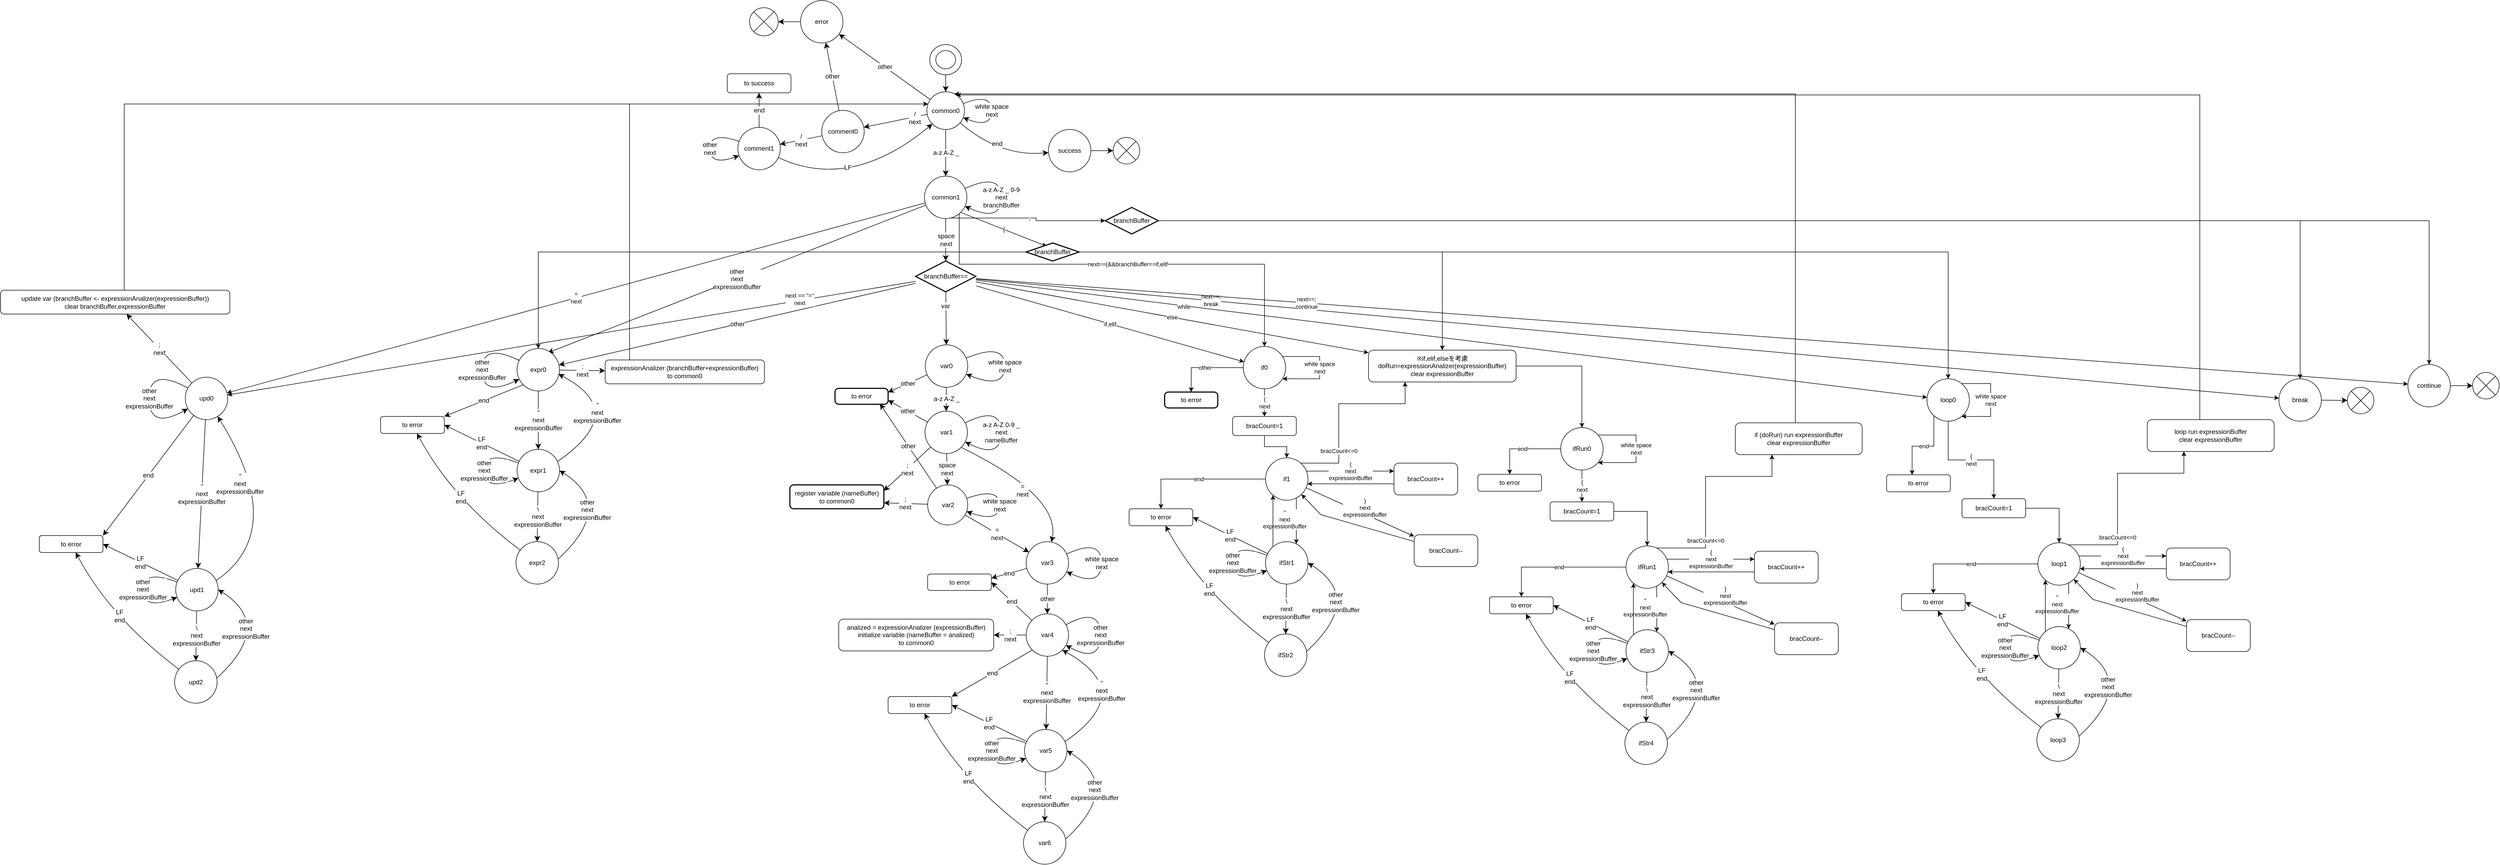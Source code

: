 <mxfile version="24.7.8">
  <diagram name="ページ1" id="jkC7DBFYIMHmfHFSw2ls">
    <mxGraphModel dx="3793" dy="1505" grid="0" gridSize="10" guides="1" tooltips="1" connect="1" arrows="1" fold="1" page="0" pageScale="1" pageWidth="827" pageHeight="1169" math="0" shadow="0">
      <root>
        <mxCell id="0" />
        <mxCell id="1" parent="0" />
        <mxCell id="uNL0XxB8N9niCBaAOZDF-7" value="a-z A-Z _" style="edgeStyle=none;curved=1;rounded=0;orthogonalLoop=1;jettySize=auto;html=1;fontSize=12;startSize=8;endSize=8;" parent="1" source="uNL0XxB8N9niCBaAOZDF-1" target="uNL0XxB8N9niCBaAOZDF-6" edge="1">
          <mxGeometry relative="1" as="geometry" />
        </mxCell>
        <mxCell id="uNL0XxB8N9niCBaAOZDF-9" value="other" style="edgeStyle=none;curved=1;rounded=0;orthogonalLoop=1;jettySize=auto;html=1;fontSize=12;startSize=8;endSize=8;" parent="1" source="uNL0XxB8N9niCBaAOZDF-1" target="uNL0XxB8N9niCBaAOZDF-8" edge="1">
          <mxGeometry relative="1" as="geometry" />
        </mxCell>
        <mxCell id="uNL0XxB8N9niCBaAOZDF-50" value="end" style="edgeStyle=none;curved=1;rounded=0;orthogonalLoop=1;jettySize=auto;html=1;fontSize=12;startSize=8;endSize=8;" parent="1" source="uNL0XxB8N9niCBaAOZDF-1" target="uNL0XxB8N9niCBaAOZDF-51" edge="1">
          <mxGeometry x="-0.177" y="15" relative="1" as="geometry">
            <mxPoint x="226" y="130.912" as="targetPoint" />
            <Array as="points">
              <mxPoint x="92" y="157" />
            </Array>
            <mxPoint as="offset" />
          </mxGeometry>
        </mxCell>
        <mxCell id="uNL0XxB8N9niCBaAOZDF-58" value="/&lt;br&gt;next" style="edgeStyle=none;curved=1;rounded=0;orthogonalLoop=1;jettySize=auto;html=1;fontSize=12;startSize=8;endSize=8;" parent="1" source="uNL0XxB8N9niCBaAOZDF-1" target="uNL0XxB8N9niCBaAOZDF-57" edge="1">
          <mxGeometry x="-0.582" y="1" relative="1" as="geometry">
            <mxPoint x="1" as="offset" />
          </mxGeometry>
        </mxCell>
        <mxCell id="uNL0XxB8N9niCBaAOZDF-1" value="common0" style="ellipse;whiteSpace=wrap;html=1;aspect=fixed;" parent="1" vertex="1">
          <mxGeometry x="-46" y="34" width="71" height="71" as="geometry" />
        </mxCell>
        <mxCell id="uNL0XxB8N9niCBaAOZDF-2" style="edgeStyle=none;curved=1;rounded=0;orthogonalLoop=1;jettySize=auto;html=1;entryX=1;entryY=0.5;entryDx=0;entryDy=0;fontSize=12;startSize=8;endSize=8;" parent="1" source="uNL0XxB8N9niCBaAOZDF-1" target="uNL0XxB8N9niCBaAOZDF-1" edge="1">
          <mxGeometry relative="1" as="geometry" />
        </mxCell>
        <mxCell id="uNL0XxB8N9niCBaAOZDF-5" value="white space&lt;br&gt;next" style="edgeStyle=none;curved=1;rounded=0;orthogonalLoop=1;jettySize=auto;html=1;fontSize=12;startSize=8;endSize=8;" parent="1" source="uNL0XxB8N9niCBaAOZDF-1" target="uNL0XxB8N9niCBaAOZDF-1" edge="1">
          <mxGeometry relative="1" as="geometry">
            <Array as="points">
              <mxPoint x="76" y="104" />
            </Array>
          </mxGeometry>
        </mxCell>
        <mxCell id="uNL0XxB8N9niCBaAOZDF-12" value="other&lt;br&gt;next&lt;br&gt;expressionBuffer" style="edgeStyle=none;curved=1;rounded=0;orthogonalLoop=1;jettySize=auto;html=1;fontSize=12;startSize=8;endSize=8;entryX=0.725;entryY=0.1;entryDx=0;entryDy=0;entryPerimeter=0;" parent="1" source="uNL0XxB8N9niCBaAOZDF-6" target="uNL0XxB8N9niCBaAOZDF-56" edge="1">
          <mxGeometry relative="1" as="geometry" />
        </mxCell>
        <mxCell id="uNL0XxB8N9niCBaAOZDF-19" value="space&lt;br&gt;next" style="edgeStyle=none;curved=1;rounded=0;orthogonalLoop=1;jettySize=auto;html=1;fontSize=12;startSize=8;endSize=8;entryX=0.5;entryY=0;entryDx=0;entryDy=0;entryPerimeter=0;" parent="1" source="uNL0XxB8N9niCBaAOZDF-6" target="uNL0XxB8N9niCBaAOZDF-20" edge="1">
          <mxGeometry relative="1" as="geometry">
            <mxPoint x="-10.25" y="317" as="targetPoint" />
          </mxGeometry>
        </mxCell>
        <mxCell id="b2e5XpM2e_VBH4c9PTkn-98" value="=&lt;div&gt;next&lt;/div&gt;" style="rounded=0;orthogonalLoop=1;jettySize=auto;html=1;" edge="1" parent="1" source="uNL0XxB8N9niCBaAOZDF-6" target="b2e5XpM2e_VBH4c9PTkn-92">
          <mxGeometry relative="1" as="geometry" />
        </mxCell>
        <mxCell id="b2e5XpM2e_VBH4c9PTkn-163" value="{" style="rounded=0;orthogonalLoop=1;jettySize=auto;html=1;exitX=1;exitY=1;exitDx=0;exitDy=0;entryX=0.39;entryY=0.186;entryDx=0;entryDy=0;entryPerimeter=0;" edge="1" parent="1" source="uNL0XxB8N9niCBaAOZDF-6" target="b2e5XpM2e_VBH4c9PTkn-162">
          <mxGeometry relative="1" as="geometry" />
        </mxCell>
        <mxCell id="b2e5XpM2e_VBH4c9PTkn-171" value=";" style="edgeStyle=orthogonalEdgeStyle;rounded=0;orthogonalLoop=1;jettySize=auto;html=1;" edge="1" parent="1" source="uNL0XxB8N9niCBaAOZDF-6" target="b2e5XpM2e_VBH4c9PTkn-170">
          <mxGeometry relative="1" as="geometry">
            <Array as="points">
              <mxPoint x="160" y="272" />
              <mxPoint x="160" y="277" />
            </Array>
          </mxGeometry>
        </mxCell>
        <mxCell id="b2e5XpM2e_VBH4c9PTkn-174" value="next==(&amp;amp;&amp;amp;branchBuffer==if,elif" style="edgeStyle=orthogonalEdgeStyle;rounded=0;orthogonalLoop=1;jettySize=auto;html=1;" edge="1" parent="1" source="uNL0XxB8N9niCBaAOZDF-6" target="b2e5XpM2e_VBH4c9PTkn-1">
          <mxGeometry relative="1" as="geometry">
            <Array as="points">
              <mxPoint x="15" y="359" />
              <mxPoint x="590" y="359" />
            </Array>
          </mxGeometry>
        </mxCell>
        <mxCell id="uNL0XxB8N9niCBaAOZDF-6" value="common1" style="ellipse;whiteSpace=wrap;html=1;aspect=fixed;" parent="1" vertex="1">
          <mxGeometry x="-50.5" y="193" width="80" height="80" as="geometry" />
        </mxCell>
        <mxCell id="uNL0XxB8N9niCBaAOZDF-8" value="error" style="ellipse;whiteSpace=wrap;html=1;aspect=fixed;" parent="1" vertex="1">
          <mxGeometry x="-284" y="-138" width="80" height="80" as="geometry" />
        </mxCell>
        <mxCell id="uNL0XxB8N9niCBaAOZDF-10" value="a-z A-Z _ 0-9&lt;br&gt;next&lt;br&gt;branchBuffer" style="edgeStyle=none;curved=1;rounded=0;orthogonalLoop=1;jettySize=auto;html=1;fontSize=12;startSize=8;endSize=8;" parent="1" source="uNL0XxB8N9niCBaAOZDF-6" target="uNL0XxB8N9niCBaAOZDF-6" edge="1">
          <mxGeometry relative="1" as="geometry">
            <Array as="points">
              <mxPoint x="94" y="281" />
            </Array>
          </mxGeometry>
        </mxCell>
        <mxCell id="uNL0XxB8N9niCBaAOZDF-15" style="edgeStyle=none;curved=1;rounded=0;orthogonalLoop=1;jettySize=auto;html=1;entryX=0.5;entryY=0;entryDx=0;entryDy=0;fontSize=12;startSize=8;endSize=8;" parent="1" source="uNL0XxB8N9niCBaAOZDF-13" target="uNL0XxB8N9niCBaAOZDF-1" edge="1">
          <mxGeometry relative="1" as="geometry" />
        </mxCell>
        <mxCell id="uNL0XxB8N9niCBaAOZDF-13" value="" style="verticalLabelPosition=bottom;verticalAlign=top;html=1;shape=mxgraph.basic.donut;dx=11.29;" parent="1" vertex="1">
          <mxGeometry x="-40.5" y="-55" width="60" height="57" as="geometry" />
        </mxCell>
        <mxCell id="uNL0XxB8N9niCBaAOZDF-16" value="" style="verticalLabelPosition=bottom;verticalAlign=top;html=1;shape=mxgraph.flowchart.or;" parent="1" vertex="1">
          <mxGeometry x="-380" y="-124.5" width="54" height="53" as="geometry" />
        </mxCell>
        <mxCell id="uNL0XxB8N9niCBaAOZDF-17" style="edgeStyle=none;curved=1;rounded=0;orthogonalLoop=1;jettySize=auto;html=1;entryX=1;entryY=0.5;entryDx=0;entryDy=0;entryPerimeter=0;fontSize=12;startSize=8;endSize=8;" parent="1" source="uNL0XxB8N9niCBaAOZDF-8" target="uNL0XxB8N9niCBaAOZDF-16" edge="1">
          <mxGeometry relative="1" as="geometry" />
        </mxCell>
        <mxCell id="uNL0XxB8N9niCBaAOZDF-22" style="edgeStyle=none;curved=1;rounded=0;orthogonalLoop=1;jettySize=auto;html=1;fontSize=12;startSize=8;endSize=8;" parent="1" source="uNL0XxB8N9niCBaAOZDF-20" target="uNL0XxB8N9niCBaAOZDF-21" edge="1">
          <mxGeometry relative="1" as="geometry" />
        </mxCell>
        <mxCell id="uNL0XxB8N9niCBaAOZDF-23" value="var" style="edgeLabel;html=1;align=center;verticalAlign=middle;resizable=0;points=[];fontSize=12;" parent="uNL0XxB8N9niCBaAOZDF-22" vertex="1" connectable="0">
          <mxGeometry x="-0.475" y="-1" relative="1" as="geometry">
            <mxPoint as="offset" />
          </mxGeometry>
        </mxCell>
        <mxCell id="uNL0XxB8N9niCBaAOZDF-55" value="other" style="edgeStyle=none;curved=1;rounded=0;orthogonalLoop=1;jettySize=auto;html=1;fontSize=12;startSize=8;endSize=8;" parent="1" source="uNL0XxB8N9niCBaAOZDF-20" target="uNL0XxB8N9niCBaAOZDF-56" edge="1">
          <mxGeometry relative="1" as="geometry">
            <mxPoint x="-461" y="528.922" as="targetPoint" />
          </mxGeometry>
        </mxCell>
        <mxCell id="b2e5XpM2e_VBH4c9PTkn-2" value="if,elif" style="rounded=0;orthogonalLoop=1;jettySize=auto;html=1;" edge="1" parent="1" target="b2e5XpM2e_VBH4c9PTkn-1">
          <mxGeometry relative="1" as="geometry">
            <mxPoint x="47.25" y="400.163" as="sourcePoint" />
            <mxPoint x="467.907" y="534.796" as="targetPoint" />
          </mxGeometry>
        </mxCell>
        <mxCell id="b2e5XpM2e_VBH4c9PTkn-36" value="else" style="rounded=0;orthogonalLoop=1;jettySize=auto;html=1;" edge="1" parent="1" source="uNL0XxB8N9niCBaAOZDF-20" target="b2e5XpM2e_VBH4c9PTkn-30">
          <mxGeometry relative="1" as="geometry" />
        </mxCell>
        <mxCell id="b2e5XpM2e_VBH4c9PTkn-97" value="next == &quot;=&quot;&lt;br&gt;next" style="rounded=0;orthogonalLoop=1;jettySize=auto;html=1;" edge="1" parent="1" source="uNL0XxB8N9niCBaAOZDF-20" target="b2e5XpM2e_VBH4c9PTkn-92">
          <mxGeometry x="-0.663" y="-2" relative="1" as="geometry">
            <mxPoint as="offset" />
          </mxGeometry>
        </mxCell>
        <mxCell id="b2e5XpM2e_VBH4c9PTkn-117" value="while" style="rounded=0;orthogonalLoop=1;jettySize=auto;html=1;" edge="1" parent="1" source="uNL0XxB8N9niCBaAOZDF-20" target="b2e5XpM2e_VBH4c9PTkn-116">
          <mxGeometry x="-0.563" y="-2" relative="1" as="geometry">
            <mxPoint as="offset" />
          </mxGeometry>
        </mxCell>
        <mxCell id="b2e5XpM2e_VBH4c9PTkn-146" value="next==;&lt;br&gt;break" style="rounded=0;orthogonalLoop=1;jettySize=auto;html=1;" edge="1" parent="1" source="uNL0XxB8N9niCBaAOZDF-20" target="b2e5XpM2e_VBH4c9PTkn-151">
          <mxGeometry x="-0.64" y="2" relative="1" as="geometry">
            <mxPoint x="2671" y="655.571" as="targetPoint" />
            <mxPoint x="1" y="1" as="offset" />
          </mxGeometry>
        </mxCell>
        <mxCell id="b2e5XpM2e_VBH4c9PTkn-157" value="next==;&lt;br&gt;continue" style="rounded=0;orthogonalLoop=1;jettySize=auto;html=1;" edge="1" parent="1" source="uNL0XxB8N9niCBaAOZDF-20" target="b2e5XpM2e_VBH4c9PTkn-154">
          <mxGeometry x="-0.538" relative="1" as="geometry">
            <mxPoint x="-1" as="offset" />
          </mxGeometry>
        </mxCell>
        <mxCell id="uNL0XxB8N9niCBaAOZDF-20" value="branchBuffer==" style="strokeWidth=2;html=1;shape=mxgraph.flowchart.decision;whiteSpace=wrap;" parent="1" vertex="1">
          <mxGeometry x="-67.25" y="353" width="113.5" height="58" as="geometry" />
        </mxCell>
        <mxCell id="uNL0XxB8N9niCBaAOZDF-26" value="a-z A-Z _" style="edgeStyle=none;curved=1;rounded=0;orthogonalLoop=1;jettySize=auto;html=1;entryX=0.5;entryY=0;entryDx=0;entryDy=0;fontSize=12;startSize=8;endSize=8;" parent="1" source="uNL0XxB8N9niCBaAOZDF-21" target="uNL0XxB8N9niCBaAOZDF-25" edge="1">
          <mxGeometry relative="1" as="geometry" />
        </mxCell>
        <mxCell id="uNL0XxB8N9niCBaAOZDF-29" value="other" style="edgeStyle=none;curved=1;rounded=0;orthogonalLoop=1;jettySize=auto;html=1;fontSize=12;startSize=8;endSize=8;entryX=1;entryY=0.25;entryDx=0;entryDy=0;" parent="1" source="uNL0XxB8N9niCBaAOZDF-21" target="uNL0XxB8N9niCBaAOZDF-28" edge="1">
          <mxGeometry relative="1" as="geometry" />
        </mxCell>
        <mxCell id="uNL0XxB8N9niCBaAOZDF-21" value="var0" style="ellipse;whiteSpace=wrap;html=1;aspect=fixed;" parent="1" vertex="1">
          <mxGeometry x="-49" y="511" width="80" height="80" as="geometry" />
        </mxCell>
        <mxCell id="uNL0XxB8N9niCBaAOZDF-24" value="white space&lt;br&gt;next" style="edgeStyle=none;curved=1;rounded=0;orthogonalLoop=1;jettySize=auto;html=1;fontSize=12;startSize=8;endSize=8;" parent="1" source="uNL0XxB8N9niCBaAOZDF-21" target="uNL0XxB8N9niCBaAOZDF-21" edge="1">
          <mxGeometry relative="1" as="geometry">
            <Array as="points">
              <mxPoint x="101" y="596" />
            </Array>
          </mxGeometry>
        </mxCell>
        <mxCell id="uNL0XxB8N9niCBaAOZDF-31" value="other" style="edgeStyle=none;curved=1;rounded=0;orthogonalLoop=1;jettySize=auto;html=1;fontSize=12;startSize=8;endSize=8;entryX=1;entryY=0.75;entryDx=0;entryDy=0;" parent="1" source="uNL0XxB8N9niCBaAOZDF-25" target="uNL0XxB8N9niCBaAOZDF-28" edge="1">
          <mxGeometry relative="1" as="geometry" />
        </mxCell>
        <mxCell id="uNL0XxB8N9niCBaAOZDF-33" value=";&lt;div&gt;next&lt;/div&gt;" style="edgeStyle=none;curved=1;rounded=0;orthogonalLoop=1;jettySize=auto;html=1;fontSize=12;startSize=8;endSize=8;entryX=1;entryY=0.25;entryDx=0;entryDy=0;" parent="1" source="uNL0XxB8N9niCBaAOZDF-25" target="uNL0XxB8N9niCBaAOZDF-32" edge="1">
          <mxGeometry relative="1" as="geometry" />
        </mxCell>
        <mxCell id="uNL0XxB8N9niCBaAOZDF-42" value="=&lt;div&gt;next&lt;/div&gt;" style="edgeStyle=none;curved=1;rounded=0;orthogonalLoop=1;jettySize=auto;html=1;fontSize=12;startSize=8;endSize=8;exitX=1;exitY=1;exitDx=0;exitDy=0;" parent="1" source="uNL0XxB8N9niCBaAOZDF-25" target="uNL0XxB8N9niCBaAOZDF-40" edge="1">
          <mxGeometry x="-0.064" y="-22" relative="1" as="geometry">
            <Array as="points">
              <mxPoint x="206" y="796" />
            </Array>
            <mxPoint as="offset" />
          </mxGeometry>
        </mxCell>
        <mxCell id="uNL0XxB8N9niCBaAOZDF-25" value="var1" style="ellipse;whiteSpace=wrap;html=1;aspect=fixed;" parent="1" vertex="1">
          <mxGeometry x="-49.5" y="636" width="80" height="80" as="geometry" />
        </mxCell>
        <mxCell id="uNL0XxB8N9niCBaAOZDF-28" value="to error" style="rounded=1;whiteSpace=wrap;html=1;absoluteArcSize=1;arcSize=14;strokeWidth=2;" parent="1" vertex="1">
          <mxGeometry x="-219" y="593" width="100" height="30" as="geometry" />
        </mxCell>
        <mxCell id="uNL0XxB8N9niCBaAOZDF-30" value="a-z A-Z 0-9 _&lt;br&gt;next&lt;br&gt;nameBuffer" style="edgeStyle=none;curved=1;rounded=0;orthogonalLoop=1;jettySize=auto;html=1;fontSize=12;startSize=8;endSize=8;" parent="1" source="uNL0XxB8N9niCBaAOZDF-25" target="uNL0XxB8N9niCBaAOZDF-25" edge="1">
          <mxGeometry relative="1" as="geometry">
            <Array as="points">
              <mxPoint x="94" y="728" />
            </Array>
          </mxGeometry>
        </mxCell>
        <mxCell id="uNL0XxB8N9niCBaAOZDF-32" value="register variable (nameBuffer)&lt;br&gt;to common0" style="rounded=1;whiteSpace=wrap;html=1;absoluteArcSize=1;arcSize=14;strokeWidth=2;" parent="1" vertex="1">
          <mxGeometry x="-304" y="775" width="177" height="45" as="geometry" />
        </mxCell>
        <mxCell id="uNL0XxB8N9niCBaAOZDF-36" style="edgeStyle=none;curved=1;rounded=0;orthogonalLoop=1;jettySize=auto;html=1;entryX=1;entryY=0.75;entryDx=0;entryDy=0;fontSize=12;startSize=8;endSize=8;" parent="1" source="uNL0XxB8N9niCBaAOZDF-34" target="uNL0XxB8N9niCBaAOZDF-32" edge="1">
          <mxGeometry relative="1" as="geometry" />
        </mxCell>
        <mxCell id="uNL0XxB8N9niCBaAOZDF-37" value=";&lt;div&gt;next&lt;/div&gt;" style="edgeLabel;html=1;align=center;verticalAlign=middle;resizable=0;points=[];fontSize=12;" parent="uNL0XxB8N9niCBaAOZDF-36" vertex="1" connectable="0">
          <mxGeometry x="0.047" y="-1" relative="1" as="geometry">
            <mxPoint as="offset" />
          </mxGeometry>
        </mxCell>
        <mxCell id="uNL0XxB8N9niCBaAOZDF-41" value="=&lt;div&gt;next&lt;/div&gt;" style="edgeStyle=none;curved=1;rounded=0;orthogonalLoop=1;jettySize=auto;html=1;fontSize=12;startSize=8;endSize=8;" parent="1" source="uNL0XxB8N9niCBaAOZDF-34" target="uNL0XxB8N9niCBaAOZDF-40" edge="1">
          <mxGeometry relative="1" as="geometry" />
        </mxCell>
        <mxCell id="uNL0XxB8N9niCBaAOZDF-34" value="var2" style="ellipse;whiteSpace=wrap;html=1;aspect=fixed;" parent="1" vertex="1">
          <mxGeometry x="-44.5" y="775" width="75.5" height="75.5" as="geometry" />
        </mxCell>
        <mxCell id="uNL0XxB8N9niCBaAOZDF-35" value="space&lt;br&gt;next" style="edgeStyle=none;curved=1;rounded=0;orthogonalLoop=1;jettySize=auto;html=1;fontSize=12;startSize=8;endSize=8;" parent="1" source="uNL0XxB8N9niCBaAOZDF-25" target="uNL0XxB8N9niCBaAOZDF-34" edge="1">
          <mxGeometry relative="1" as="geometry" />
        </mxCell>
        <mxCell id="uNL0XxB8N9niCBaAOZDF-38" value="white space&lt;br&gt;next" style="edgeStyle=none;curved=1;rounded=0;orthogonalLoop=1;jettySize=auto;html=1;fontSize=12;startSize=8;endSize=8;" parent="1" source="uNL0XxB8N9niCBaAOZDF-34" target="uNL0XxB8N9niCBaAOZDF-34" edge="1">
          <mxGeometry relative="1" as="geometry">
            <Array as="points">
              <mxPoint x="91" y="847" />
            </Array>
          </mxGeometry>
        </mxCell>
        <mxCell id="uNL0XxB8N9niCBaAOZDF-39" value="other" style="edgeStyle=none;curved=1;rounded=0;orthogonalLoop=1;jettySize=auto;html=1;entryX=0.847;entryY=0.971;entryDx=0;entryDy=0;entryPerimeter=0;fontSize=12;startSize=8;endSize=8;" parent="1" source="uNL0XxB8N9niCBaAOZDF-34" target="uNL0XxB8N9niCBaAOZDF-28" edge="1">
          <mxGeometry relative="1" as="geometry" />
        </mxCell>
        <mxCell id="uNL0XxB8N9niCBaAOZDF-45" value="other" style="edgeStyle=none;curved=1;rounded=0;orthogonalLoop=1;jettySize=auto;html=1;fontSize=12;startSize=8;endSize=8;" parent="1" source="uNL0XxB8N9niCBaAOZDF-40" target="uNL0XxB8N9niCBaAOZDF-44" edge="1">
          <mxGeometry relative="1" as="geometry" />
        </mxCell>
        <mxCell id="uNL0XxB8N9niCBaAOZDF-77" value="end" style="edgeStyle=none;curved=1;rounded=0;orthogonalLoop=1;jettySize=auto;html=1;entryX=1;entryY=0.25;entryDx=0;entryDy=0;fontSize=12;startSize=8;endSize=8;" parent="1" source="uNL0XxB8N9niCBaAOZDF-40" target="uNL0XxB8N9niCBaAOZDF-74" edge="1">
          <mxGeometry relative="1" as="geometry" />
        </mxCell>
        <mxCell id="uNL0XxB8N9niCBaAOZDF-40" value="var3" style="ellipse;whiteSpace=wrap;html=1;aspect=fixed;" parent="1" vertex="1">
          <mxGeometry x="141" y="882" width="80" height="80" as="geometry" />
        </mxCell>
        <mxCell id="uNL0XxB8N9niCBaAOZDF-43" value="white space&lt;div&gt;next&lt;/div&gt;" style="edgeStyle=none;curved=1;rounded=0;orthogonalLoop=1;jettySize=auto;html=1;fontSize=12;startSize=8;endSize=8;" parent="1" source="uNL0XxB8N9niCBaAOZDF-40" target="uNL0XxB8N9niCBaAOZDF-40" edge="1">
          <mxGeometry relative="1" as="geometry">
            <Array as="points">
              <mxPoint x="283" y="969" />
            </Array>
          </mxGeometry>
        </mxCell>
        <mxCell id="uNL0XxB8N9niCBaAOZDF-48" value=";&lt;br&gt;next" style="edgeStyle=none;curved=1;rounded=0;orthogonalLoop=1;jettySize=auto;html=1;entryX=1;entryY=0.5;entryDx=0;entryDy=0;fontSize=12;startSize=8;endSize=8;" parent="1" source="uNL0XxB8N9niCBaAOZDF-44" target="uNL0XxB8N9niCBaAOZDF-47" edge="1">
          <mxGeometry relative="1" as="geometry" />
        </mxCell>
        <mxCell id="uNL0XxB8N9niCBaAOZDF-78" value="end" style="edgeStyle=none;curved=1;rounded=0;orthogonalLoop=1;jettySize=auto;html=1;entryX=1;entryY=0.5;entryDx=0;entryDy=0;fontSize=12;startSize=8;endSize=8;" parent="1" source="uNL0XxB8N9niCBaAOZDF-44" target="uNL0XxB8N9niCBaAOZDF-74" edge="1">
          <mxGeometry relative="1" as="geometry" />
        </mxCell>
        <mxCell id="uNL0XxB8N9niCBaAOZDF-44" value="var4" style="ellipse;whiteSpace=wrap;html=1;aspect=fixed;" parent="1" vertex="1">
          <mxGeometry x="141" y="1018" width="80" height="80" as="geometry" />
        </mxCell>
        <mxCell id="uNL0XxB8N9niCBaAOZDF-46" value="other&lt;br&gt;next&lt;br&gt;&lt;div&gt;expressionBuffer&lt;/div&gt;" style="edgeStyle=none;curved=1;rounded=0;orthogonalLoop=1;jettySize=auto;html=1;fontSize=12;startSize=8;endSize=8;" parent="1" source="uNL0XxB8N9niCBaAOZDF-44" target="uNL0XxB8N9niCBaAOZDF-44" edge="1">
          <mxGeometry relative="1" as="geometry">
            <Array as="points">
              <mxPoint x="281" y="1113" />
            </Array>
            <mxPoint as="offset" />
          </mxGeometry>
        </mxCell>
        <mxCell id="uNL0XxB8N9niCBaAOZDF-47" value="analized = expressionAnalizer (expressionBuffer)&lt;br&gt;initialize variable (nameBuffer = analized)&lt;br&gt;to common0" style="rounded=1;whiteSpace=wrap;html=1;" parent="1" vertex="1">
          <mxGeometry x="-212" y="1028" width="292" height="60" as="geometry" />
        </mxCell>
        <mxCell id="uNL0XxB8N9niCBaAOZDF-53" style="edgeStyle=none;curved=1;rounded=0;orthogonalLoop=1;jettySize=auto;html=1;fontSize=12;startSize=8;endSize=8;" parent="1" source="uNL0XxB8N9niCBaAOZDF-51" target="uNL0XxB8N9niCBaAOZDF-52" edge="1">
          <mxGeometry relative="1" as="geometry" />
        </mxCell>
        <mxCell id="uNL0XxB8N9niCBaAOZDF-51" value="success" style="ellipse;whiteSpace=wrap;html=1;aspect=fixed;" parent="1" vertex="1">
          <mxGeometry x="183" y="105" width="80" height="80" as="geometry" />
        </mxCell>
        <mxCell id="uNL0XxB8N9niCBaAOZDF-52" value="" style="verticalLabelPosition=bottom;verticalAlign=top;html=1;shape=mxgraph.flowchart.or;" parent="1" vertex="1">
          <mxGeometry x="305" y="120" width="50" height="50" as="geometry" />
        </mxCell>
        <mxCell id="uNL0XxB8N9niCBaAOZDF-68" value="&quot;&lt;div&gt;next&lt;br&gt;expressionBuffer&lt;/div&gt;" style="edgeStyle=none;curved=1;rounded=0;orthogonalLoop=1;jettySize=auto;html=1;fontSize=12;startSize=8;endSize=8;" parent="1" source="uNL0XxB8N9niCBaAOZDF-56" target="uNL0XxB8N9niCBaAOZDF-67" edge="1">
          <mxGeometry relative="1" as="geometry" />
        </mxCell>
        <mxCell id="uNL0XxB8N9niCBaAOZDF-80" value="end" style="edgeStyle=none;curved=1;rounded=0;orthogonalLoop=1;jettySize=auto;html=1;fontSize=12;startSize=8;endSize=8;exitX=0;exitY=1;exitDx=0;exitDy=0;entryX=1;entryY=0;entryDx=0;entryDy=0;" parent="1" source="uNL0XxB8N9niCBaAOZDF-56" target="uNL0XxB8N9niCBaAOZDF-79" edge="1">
          <mxGeometry relative="1" as="geometry" />
        </mxCell>
        <mxCell id="uNL0XxB8N9niCBaAOZDF-84" value=";&lt;div&gt;next&lt;/div&gt;" style="edgeStyle=none;curved=1;rounded=0;orthogonalLoop=1;jettySize=auto;html=1;fontSize=12;startSize=8;endSize=8;" parent="1" source="uNL0XxB8N9niCBaAOZDF-56" target="uNL0XxB8N9niCBaAOZDF-83" edge="1">
          <mxGeometry relative="1" as="geometry">
            <mxPoint x="-663" y="555" as="targetPoint" />
          </mxGeometry>
        </mxCell>
        <mxCell id="uNL0XxB8N9niCBaAOZDF-56" value="expr0" style="ellipse;whiteSpace=wrap;html=1;aspect=fixed;" parent="1" vertex="1">
          <mxGeometry x="-818" y="518" width="80" height="80" as="geometry" />
        </mxCell>
        <mxCell id="uNL0XxB8N9niCBaAOZDF-61" value="other" style="edgeStyle=none;curved=1;rounded=0;orthogonalLoop=1;jettySize=auto;html=1;fontSize=12;startSize=8;endSize=8;" parent="1" source="uNL0XxB8N9niCBaAOZDF-57" target="uNL0XxB8N9niCBaAOZDF-8" edge="1">
          <mxGeometry relative="1" as="geometry" />
        </mxCell>
        <mxCell id="uNL0XxB8N9niCBaAOZDF-62" value="/&lt;br&gt;next" style="edgeStyle=none;curved=1;rounded=0;orthogonalLoop=1;jettySize=auto;html=1;fontSize=12;startSize=8;endSize=8;" parent="1" source="uNL0XxB8N9niCBaAOZDF-57" target="uNL0XxB8N9niCBaAOZDF-60" edge="1">
          <mxGeometry relative="1" as="geometry" />
        </mxCell>
        <mxCell id="uNL0XxB8N9niCBaAOZDF-57" value="comment0" style="ellipse;whiteSpace=wrap;html=1;aspect=fixed;" parent="1" vertex="1">
          <mxGeometry x="-244" y="69" width="80" height="80" as="geometry" />
        </mxCell>
        <mxCell id="uNL0XxB8N9niCBaAOZDF-65" value="LF" style="edgeStyle=none;curved=1;rounded=0;orthogonalLoop=1;jettySize=auto;html=1;entryX=0;entryY=1;entryDx=0;entryDy=0;fontSize=12;startSize=8;endSize=8;" parent="1" source="uNL0XxB8N9niCBaAOZDF-60" target="uNL0XxB8N9niCBaAOZDF-1" edge="1">
          <mxGeometry x="-0.278" y="38" relative="1" as="geometry">
            <Array as="points">
              <mxPoint x="-189" y="222" />
            </Array>
            <mxPoint as="offset" />
          </mxGeometry>
        </mxCell>
        <mxCell id="uNL0XxB8N9niCBaAOZDF-76" value="end" style="edgeStyle=none;curved=1;rounded=0;orthogonalLoop=1;jettySize=auto;html=1;fontSize=12;startSize=8;endSize=8;" parent="1" source="uNL0XxB8N9niCBaAOZDF-60" target="FrpmsNkqK2XCQaNXBgTS-1" edge="1">
          <mxGeometry relative="1" as="geometry" />
        </mxCell>
        <mxCell id="uNL0XxB8N9niCBaAOZDF-60" value="comment1" style="ellipse;whiteSpace=wrap;html=1;aspect=fixed;" parent="1" vertex="1">
          <mxGeometry x="-402" y="101" width="80" height="80" as="geometry" />
        </mxCell>
        <mxCell id="uNL0XxB8N9niCBaAOZDF-64" value="other&lt;br&gt;next" style="edgeStyle=none;curved=1;rounded=0;orthogonalLoop=1;jettySize=auto;html=1;fontSize=12;startSize=8;endSize=8;" parent="1" source="uNL0XxB8N9niCBaAOZDF-60" target="uNL0XxB8N9niCBaAOZDF-60" edge="1">
          <mxGeometry relative="1" as="geometry">
            <Array as="points">
              <mxPoint x="-455" y="174" />
            </Array>
          </mxGeometry>
        </mxCell>
        <mxCell id="uNL0XxB8N9niCBaAOZDF-66" value="other&lt;br&gt;next&lt;br&gt;expressionBuffer" style="edgeStyle=none;curved=1;rounded=0;orthogonalLoop=1;jettySize=auto;html=1;fontSize=12;startSize=8;endSize=8;" parent="1" source="uNL0XxB8N9niCBaAOZDF-56" target="uNL0XxB8N9niCBaAOZDF-56" edge="1">
          <mxGeometry relative="1" as="geometry">
            <Array as="points">
              <mxPoint x="-884" y="610" />
            </Array>
          </mxGeometry>
        </mxCell>
        <mxCell id="uNL0XxB8N9niCBaAOZDF-71" value="\&lt;div&gt;next&lt;/div&gt;&lt;div&gt;expressionBuffer&lt;/div&gt;" style="edgeStyle=none;curved=1;rounded=0;orthogonalLoop=1;jettySize=auto;html=1;entryX=0.5;entryY=0;entryDx=0;entryDy=0;fontSize=12;startSize=8;endSize=8;" parent="1" source="uNL0XxB8N9niCBaAOZDF-67" target="uNL0XxB8N9niCBaAOZDF-70" edge="1">
          <mxGeometry relative="1" as="geometry" />
        </mxCell>
        <mxCell id="uNL0XxB8N9niCBaAOZDF-81" value="LF&lt;br&gt;end" style="edgeStyle=none;curved=1;rounded=0;orthogonalLoop=1;jettySize=auto;html=1;entryX=1;entryY=0.5;entryDx=0;entryDy=0;fontSize=12;startSize=8;endSize=8;" parent="1" source="uNL0XxB8N9niCBaAOZDF-67" target="uNL0XxB8N9niCBaAOZDF-79" edge="1">
          <mxGeometry relative="1" as="geometry" />
        </mxCell>
        <mxCell id="uNL0XxB8N9niCBaAOZDF-67" value="expr1" style="ellipse;whiteSpace=wrap;html=1;aspect=fixed;" parent="1" vertex="1">
          <mxGeometry x="-818" y="708" width="80" height="80" as="geometry" />
        </mxCell>
        <mxCell id="uNL0XxB8N9niCBaAOZDF-69" value="other&lt;div&gt;next&lt;br&gt;expressionBuffer&lt;/div&gt;" style="edgeStyle=none;curved=1;rounded=0;orthogonalLoop=1;jettySize=auto;html=1;fontSize=12;startSize=8;endSize=8;" parent="1" source="uNL0XxB8N9niCBaAOZDF-67" target="uNL0XxB8N9niCBaAOZDF-67" edge="1">
          <mxGeometry relative="1" as="geometry">
            <Array as="points">
              <mxPoint x="-880" y="787" />
            </Array>
          </mxGeometry>
        </mxCell>
        <mxCell id="uNL0XxB8N9niCBaAOZDF-73" value="other&lt;br&gt;next&lt;div&gt;expressionBuffer&lt;/div&gt;" style="edgeStyle=none;curved=1;rounded=0;orthogonalLoop=1;jettySize=auto;html=1;entryX=1;entryY=0.5;entryDx=0;entryDy=0;fontSize=12;startSize=8;endSize=8;exitX=0.975;exitY=0.425;exitDx=0;exitDy=0;exitPerimeter=0;" parent="1" source="uNL0XxB8N9niCBaAOZDF-70" target="uNL0XxB8N9niCBaAOZDF-67" edge="1">
          <mxGeometry x="-0.244" y="31" relative="1" as="geometry">
            <Array as="points">
              <mxPoint x="-631" y="815" />
            </Array>
            <mxPoint y="-1" as="offset" />
          </mxGeometry>
        </mxCell>
        <mxCell id="uNL0XxB8N9niCBaAOZDF-82" value="LF&lt;br&gt;end" style="edgeStyle=none;curved=1;rounded=0;orthogonalLoop=1;jettySize=auto;html=1;fontSize=12;startSize=8;endSize=8;" parent="1" source="uNL0XxB8N9niCBaAOZDF-70" target="uNL0XxB8N9niCBaAOZDF-79" edge="1">
          <mxGeometry x="-0.005" y="-13" relative="1" as="geometry">
            <Array as="points">
              <mxPoint x="-940" y="802" />
            </Array>
            <mxPoint as="offset" />
          </mxGeometry>
        </mxCell>
        <mxCell id="uNL0XxB8N9niCBaAOZDF-70" value="expr2" style="ellipse;whiteSpace=wrap;html=1;aspect=fixed;" parent="1" vertex="1">
          <mxGeometry x="-820" y="882" width="80" height="80" as="geometry" />
        </mxCell>
        <mxCell id="uNL0XxB8N9niCBaAOZDF-72" value="&quot;&lt;div&gt;next&lt;/div&gt;&lt;div&gt;expressionBuffer&lt;/div&gt;" style="edgeStyle=none;curved=1;rounded=0;orthogonalLoop=1;jettySize=auto;html=1;entryX=0.975;entryY=0.6;entryDx=0;entryDy=0;entryPerimeter=0;fontSize=12;startSize=8;endSize=8;exitX=0.95;exitY=0.288;exitDx=0;exitDy=0;exitPerimeter=0;" parent="1" source="uNL0XxB8N9niCBaAOZDF-67" target="uNL0XxB8N9niCBaAOZDF-56" edge="1">
          <mxGeometry x="0.381" y="31" relative="1" as="geometry">
            <Array as="points">
              <mxPoint x="-605" y="637" />
            </Array>
            <mxPoint as="offset" />
          </mxGeometry>
        </mxCell>
        <mxCell id="uNL0XxB8N9niCBaAOZDF-74" value="to error" style="rounded=1;whiteSpace=wrap;html=1;" parent="1" vertex="1">
          <mxGeometry x="-44.5" y="943" width="120" height="31" as="geometry" />
        </mxCell>
        <mxCell id="uNL0XxB8N9niCBaAOZDF-79" value="to error" style="rounded=1;whiteSpace=wrap;html=1;" parent="1" vertex="1">
          <mxGeometry x="-1075" y="646" width="120" height="32" as="geometry" />
        </mxCell>
        <mxCell id="b2e5XpM2e_VBH4c9PTkn-101" style="edgeStyle=orthogonalEdgeStyle;rounded=0;orthogonalLoop=1;jettySize=auto;html=1;" edge="1" parent="1" source="uNL0XxB8N9niCBaAOZDF-83" target="uNL0XxB8N9niCBaAOZDF-1">
          <mxGeometry relative="1" as="geometry">
            <Array as="points">
              <mxPoint x="-606" y="57" />
            </Array>
          </mxGeometry>
        </mxCell>
        <mxCell id="uNL0XxB8N9niCBaAOZDF-83" value="expressionAnalizer (branchBuffer+&lt;span style=&quot;background-color: initial;&quot;&gt;expressionBuffer)&lt;/span&gt;&lt;div&gt;to common0&lt;/div&gt;" style="rounded=1;whiteSpace=wrap;html=1;" parent="1" vertex="1">
          <mxGeometry x="-652" y="539.5" width="300" height="45" as="geometry" />
        </mxCell>
        <mxCell id="uNL0XxB8N9niCBaAOZDF-86" value="&quot;&lt;div&gt;next&lt;br&gt;expressionBuffer&lt;/div&gt;" style="edgeStyle=none;curved=1;rounded=0;orthogonalLoop=1;jettySize=auto;html=1;fontSize=12;startSize=8;endSize=8;exitX=0.5;exitY=1;exitDx=0;exitDy=0;" parent="1" source="uNL0XxB8N9niCBaAOZDF-44" target="uNL0XxB8N9niCBaAOZDF-90" edge="1">
          <mxGeometry relative="1" as="geometry">
            <mxPoint x="178" y="1126" as="sourcePoint" />
          </mxGeometry>
        </mxCell>
        <mxCell id="uNL0XxB8N9niCBaAOZDF-87" value="end" style="edgeStyle=none;curved=1;rounded=0;orthogonalLoop=1;jettySize=auto;html=1;fontSize=12;startSize=8;endSize=8;exitX=0;exitY=1;exitDx=0;exitDy=0;entryX=1;entryY=0;entryDx=0;entryDy=0;" parent="1" source="uNL0XxB8N9niCBaAOZDF-44" target="uNL0XxB8N9niCBaAOZDF-96" edge="1">
          <mxGeometry relative="1" as="geometry">
            <mxPoint x="150" y="1114" as="sourcePoint" />
          </mxGeometry>
        </mxCell>
        <mxCell id="uNL0XxB8N9niCBaAOZDF-88" value="\&lt;div&gt;next&lt;/div&gt;&lt;div&gt;expressionBuffer&lt;/div&gt;" style="edgeStyle=none;curved=1;rounded=0;orthogonalLoop=1;jettySize=auto;html=1;entryX=0.5;entryY=0;entryDx=0;entryDy=0;fontSize=12;startSize=8;endSize=8;" parent="1" source="uNL0XxB8N9niCBaAOZDF-90" target="uNL0XxB8N9niCBaAOZDF-94" edge="1">
          <mxGeometry relative="1" as="geometry" />
        </mxCell>
        <mxCell id="uNL0XxB8N9niCBaAOZDF-89" value="LF&lt;br&gt;end" style="edgeStyle=none;curved=1;rounded=0;orthogonalLoop=1;jettySize=auto;html=1;entryX=1;entryY=0.5;entryDx=0;entryDy=0;fontSize=12;startSize=8;endSize=8;" parent="1" source="uNL0XxB8N9niCBaAOZDF-90" target="uNL0XxB8N9niCBaAOZDF-96" edge="1">
          <mxGeometry relative="1" as="geometry" />
        </mxCell>
        <mxCell id="uNL0XxB8N9niCBaAOZDF-90" value="var5" style="ellipse;whiteSpace=wrap;html=1;aspect=fixed;" parent="1" vertex="1">
          <mxGeometry x="138" y="1236" width="80" height="80" as="geometry" />
        </mxCell>
        <mxCell id="uNL0XxB8N9niCBaAOZDF-91" value="other&lt;div&gt;next&lt;br&gt;expressionBuffer&lt;/div&gt;" style="edgeStyle=none;curved=1;rounded=0;orthogonalLoop=1;jettySize=auto;html=1;fontSize=12;startSize=8;endSize=8;" parent="1" source="uNL0XxB8N9niCBaAOZDF-90" target="uNL0XxB8N9niCBaAOZDF-90" edge="1">
          <mxGeometry relative="1" as="geometry">
            <Array as="points">
              <mxPoint x="76" y="1315" />
            </Array>
          </mxGeometry>
        </mxCell>
        <mxCell id="uNL0XxB8N9niCBaAOZDF-92" value="other&lt;br&gt;next&lt;div&gt;expressionBuffer&lt;/div&gt;" style="edgeStyle=none;curved=1;rounded=0;orthogonalLoop=1;jettySize=auto;html=1;entryX=1;entryY=0.5;entryDx=0;entryDy=0;fontSize=12;startSize=8;endSize=8;exitX=0.975;exitY=0.425;exitDx=0;exitDy=0;exitPerimeter=0;" parent="1" source="uNL0XxB8N9niCBaAOZDF-94" target="uNL0XxB8N9niCBaAOZDF-90" edge="1">
          <mxGeometry x="-0.244" y="31" relative="1" as="geometry">
            <Array as="points">
              <mxPoint x="325" y="1343" />
            </Array>
            <mxPoint y="-1" as="offset" />
          </mxGeometry>
        </mxCell>
        <mxCell id="uNL0XxB8N9niCBaAOZDF-93" value="LF&lt;br&gt;end" style="edgeStyle=none;curved=1;rounded=0;orthogonalLoop=1;jettySize=auto;html=1;fontSize=12;startSize=8;endSize=8;" parent="1" source="uNL0XxB8N9niCBaAOZDF-94" target="uNL0XxB8N9niCBaAOZDF-96" edge="1">
          <mxGeometry x="-0.005" y="-13" relative="1" as="geometry">
            <Array as="points">
              <mxPoint x="16" y="1330" />
            </Array>
            <mxPoint as="offset" />
          </mxGeometry>
        </mxCell>
        <mxCell id="uNL0XxB8N9niCBaAOZDF-94" value="var6" style="ellipse;whiteSpace=wrap;html=1;aspect=fixed;" parent="1" vertex="1">
          <mxGeometry x="136" y="1410" width="80" height="80" as="geometry" />
        </mxCell>
        <mxCell id="uNL0XxB8N9niCBaAOZDF-95" value="&quot;&lt;div&gt;next&lt;/div&gt;&lt;div&gt;expressionBuffer&lt;/div&gt;" style="edgeStyle=none;curved=1;rounded=0;orthogonalLoop=1;jettySize=auto;html=1;entryX=1;entryY=1;entryDx=0;entryDy=0;fontSize=12;startSize=8;endSize=8;exitX=0.95;exitY=0.288;exitDx=0;exitDy=0;exitPerimeter=0;" parent="1" source="uNL0XxB8N9niCBaAOZDF-90" target="uNL0XxB8N9niCBaAOZDF-44" edge="1">
          <mxGeometry x="0.381" y="31" relative="1" as="geometry">
            <mxPoint x="216" y="1094" as="targetPoint" />
            <Array as="points">
              <mxPoint x="351" y="1165" />
            </Array>
            <mxPoint as="offset" />
          </mxGeometry>
        </mxCell>
        <mxCell id="uNL0XxB8N9niCBaAOZDF-96" value="to error" style="rounded=1;whiteSpace=wrap;html=1;" parent="1" vertex="1">
          <mxGeometry x="-119" y="1174" width="120" height="32" as="geometry" />
        </mxCell>
        <mxCell id="FrpmsNkqK2XCQaNXBgTS-1" value="to success" style="rounded=1;whiteSpace=wrap;html=1;" parent="1" vertex="1">
          <mxGeometry x="-422" width="120" height="36" as="geometry" />
        </mxCell>
        <mxCell id="b2e5XpM2e_VBH4c9PTkn-6" value="(&lt;br&gt;next" style="edgeStyle=orthogonalEdgeStyle;rounded=0;orthogonalLoop=1;jettySize=auto;html=1;" edge="1" parent="1" source="b2e5XpM2e_VBH4c9PTkn-1" target="b2e5XpM2e_VBH4c9PTkn-9">
          <mxGeometry relative="1" as="geometry" />
        </mxCell>
        <mxCell id="b2e5XpM2e_VBH4c9PTkn-8" value="other" style="edgeStyle=orthogonalEdgeStyle;rounded=0;orthogonalLoop=1;jettySize=auto;html=1;" edge="1" parent="1" source="b2e5XpM2e_VBH4c9PTkn-1" target="b2e5XpM2e_VBH4c9PTkn-7">
          <mxGeometry relative="1" as="geometry" />
        </mxCell>
        <mxCell id="b2e5XpM2e_VBH4c9PTkn-1" value="if0" style="ellipse;whiteSpace=wrap;html=1;aspect=fixed;" vertex="1" parent="1">
          <mxGeometry x="550" y="514" width="80" height="80" as="geometry" />
        </mxCell>
        <mxCell id="b2e5XpM2e_VBH4c9PTkn-4" value="white space&lt;br&gt;next" style="edgeStyle=orthogonalEdgeStyle;rounded=0;orthogonalLoop=1;jettySize=auto;html=1;" edge="1" parent="1" source="b2e5XpM2e_VBH4c9PTkn-1" target="b2e5XpM2e_VBH4c9PTkn-1">
          <mxGeometry relative="1" as="geometry">
            <Array as="points">
              <mxPoint x="694" y="575" />
            </Array>
          </mxGeometry>
        </mxCell>
        <mxCell id="b2e5XpM2e_VBH4c9PTkn-12" value="(&lt;div&gt;next&lt;br&gt;&lt;div&gt;expressionBuffer&lt;br&gt;&lt;/div&gt;&lt;/div&gt;" style="edgeStyle=orthogonalEdgeStyle;rounded=0;orthogonalLoop=1;jettySize=auto;html=1;" edge="1" parent="1" source="b2e5XpM2e_VBH4c9PTkn-5" target="b2e5XpM2e_VBH4c9PTkn-11">
          <mxGeometry relative="1" as="geometry">
            <Array as="points">
              <mxPoint x="726" y="749" />
              <mxPoint x="726" y="749" />
            </Array>
          </mxGeometry>
        </mxCell>
        <mxCell id="b2e5XpM2e_VBH4c9PTkn-23" value="&quot;&lt;div&gt;next&lt;/div&gt;&lt;div&gt;expressionBuffer&lt;/div&gt;" style="edgeStyle=orthogonalEdgeStyle;rounded=0;orthogonalLoop=1;jettySize=auto;html=1;" edge="1" parent="1" source="b2e5XpM2e_VBH4c9PTkn-5" target="b2e5XpM2e_VBH4c9PTkn-17">
          <mxGeometry x="-0.069" y="-22" relative="1" as="geometry">
            <Array as="points">
              <mxPoint x="650" y="843" />
              <mxPoint x="650" y="843" />
            </Array>
            <mxPoint as="offset" />
          </mxGeometry>
        </mxCell>
        <mxCell id="b2e5XpM2e_VBH4c9PTkn-25" value="end" style="edgeStyle=orthogonalEdgeStyle;rounded=0;orthogonalLoop=1;jettySize=auto;html=1;" edge="1" parent="1" source="b2e5XpM2e_VBH4c9PTkn-5" target="b2e5XpM2e_VBH4c9PTkn-22">
          <mxGeometry relative="1" as="geometry" />
        </mxCell>
        <mxCell id="b2e5XpM2e_VBH4c9PTkn-27" value=")&lt;div&gt;next&lt;br&gt;&lt;div&gt;expressionBuffer&lt;br&gt;&lt;/div&gt;&lt;/div&gt;" style="rounded=0;orthogonalLoop=1;jettySize=auto;html=1;" edge="1" parent="1" source="b2e5XpM2e_VBH4c9PTkn-5" target="b2e5XpM2e_VBH4c9PTkn-26">
          <mxGeometry x="0.041" y="11" relative="1" as="geometry">
            <mxPoint as="offset" />
          </mxGeometry>
        </mxCell>
        <mxCell id="b2e5XpM2e_VBH4c9PTkn-29" value="bracCount&amp;lt;=0" style="edgeStyle=orthogonalEdgeStyle;rounded=0;orthogonalLoop=1;jettySize=auto;html=1;" edge="1" parent="1" source="b2e5XpM2e_VBH4c9PTkn-5" target="b2e5XpM2e_VBH4c9PTkn-30">
          <mxGeometry x="-0.46" relative="1" as="geometry">
            <Array as="points">
              <mxPoint x="730" y="734" />
              <mxPoint x="730" y="622" />
              <mxPoint x="855" y="622" />
            </Array>
            <mxPoint as="offset" />
          </mxGeometry>
        </mxCell>
        <mxCell id="b2e5XpM2e_VBH4c9PTkn-5" value="if1" style="ellipse;whiteSpace=wrap;html=1;aspect=fixed;" vertex="1" parent="1">
          <mxGeometry x="592" y="724" width="80" height="80" as="geometry" />
        </mxCell>
        <mxCell id="b2e5XpM2e_VBH4c9PTkn-7" value="to error" style="rounded=1;whiteSpace=wrap;html=1;absoluteArcSize=1;arcSize=14;strokeWidth=2;" vertex="1" parent="1">
          <mxGeometry x="402" y="600" width="100" height="30" as="geometry" />
        </mxCell>
        <mxCell id="b2e5XpM2e_VBH4c9PTkn-10" style="edgeStyle=orthogonalEdgeStyle;rounded=0;orthogonalLoop=1;jettySize=auto;html=1;" edge="1" parent="1" source="b2e5XpM2e_VBH4c9PTkn-9" target="b2e5XpM2e_VBH4c9PTkn-5">
          <mxGeometry relative="1" as="geometry" />
        </mxCell>
        <mxCell id="b2e5XpM2e_VBH4c9PTkn-9" value="bracCount=1" style="rounded=1;whiteSpace=wrap;html=1;" vertex="1" parent="1">
          <mxGeometry x="530" y="646" width="120" height="36" as="geometry" />
        </mxCell>
        <mxCell id="b2e5XpM2e_VBH4c9PTkn-13" value="" style="edgeStyle=orthogonalEdgeStyle;rounded=0;orthogonalLoop=1;jettySize=auto;html=1;" edge="1" parent="1" source="b2e5XpM2e_VBH4c9PTkn-11" target="b2e5XpM2e_VBH4c9PTkn-5">
          <mxGeometry relative="1" as="geometry">
            <Array as="points">
              <mxPoint x="724" y="773" />
              <mxPoint x="724" y="773" />
            </Array>
          </mxGeometry>
        </mxCell>
        <mxCell id="b2e5XpM2e_VBH4c9PTkn-11" value="bracCount++" style="rounded=1;whiteSpace=wrap;html=1;" vertex="1" parent="1">
          <mxGeometry x="834" y="734" width="120" height="60" as="geometry" />
        </mxCell>
        <mxCell id="b2e5XpM2e_VBH4c9PTkn-15" value="\&lt;div&gt;next&lt;/div&gt;&lt;div&gt;expressionBuffer&lt;/div&gt;" style="edgeStyle=none;curved=1;rounded=0;orthogonalLoop=1;jettySize=auto;html=1;entryX=0.5;entryY=0;entryDx=0;entryDy=0;fontSize=12;startSize=8;endSize=8;" edge="1" parent="1" source="b2e5XpM2e_VBH4c9PTkn-17" target="b2e5XpM2e_VBH4c9PTkn-21">
          <mxGeometry relative="1" as="geometry" />
        </mxCell>
        <mxCell id="b2e5XpM2e_VBH4c9PTkn-16" value="LF&lt;br&gt;end" style="edgeStyle=none;curved=1;rounded=0;orthogonalLoop=1;jettySize=auto;html=1;entryX=1;entryY=0.5;entryDx=0;entryDy=0;fontSize=12;startSize=8;endSize=8;" edge="1" parent="1" source="b2e5XpM2e_VBH4c9PTkn-17" target="b2e5XpM2e_VBH4c9PTkn-22">
          <mxGeometry relative="1" as="geometry" />
        </mxCell>
        <mxCell id="b2e5XpM2e_VBH4c9PTkn-24" value="&lt;div&gt;&lt;br&gt;&lt;/div&gt;&lt;div&gt;&lt;br&gt;&lt;/div&gt;" style="edgeStyle=orthogonalEdgeStyle;rounded=0;orthogonalLoop=1;jettySize=auto;html=1;" edge="1" parent="1" source="b2e5XpM2e_VBH4c9PTkn-17" target="b2e5XpM2e_VBH4c9PTkn-5">
          <mxGeometry relative="1" as="geometry">
            <Array as="points">
              <mxPoint x="606" y="841" />
              <mxPoint x="606" y="841" />
            </Array>
          </mxGeometry>
        </mxCell>
        <mxCell id="b2e5XpM2e_VBH4c9PTkn-17" value="ifStr1" style="ellipse;whiteSpace=wrap;html=1;aspect=fixed;" vertex="1" parent="1">
          <mxGeometry x="592" y="882" width="80" height="80" as="geometry" />
        </mxCell>
        <mxCell id="b2e5XpM2e_VBH4c9PTkn-18" value="other&lt;div&gt;next&lt;br&gt;expressionBuffer&lt;/div&gt;" style="edgeStyle=none;curved=1;rounded=0;orthogonalLoop=1;jettySize=auto;html=1;fontSize=12;startSize=8;endSize=8;" edge="1" parent="1" source="b2e5XpM2e_VBH4c9PTkn-17" target="b2e5XpM2e_VBH4c9PTkn-17">
          <mxGeometry relative="1" as="geometry">
            <Array as="points">
              <mxPoint x="530" y="961" />
            </Array>
          </mxGeometry>
        </mxCell>
        <mxCell id="b2e5XpM2e_VBH4c9PTkn-19" value="other&lt;br&gt;next&lt;div&gt;expressionBuffer&lt;/div&gt;" style="edgeStyle=none;curved=1;rounded=0;orthogonalLoop=1;jettySize=auto;html=1;entryX=1;entryY=0.5;entryDx=0;entryDy=0;fontSize=12;startSize=8;endSize=8;exitX=0.975;exitY=0.425;exitDx=0;exitDy=0;exitPerimeter=0;" edge="1" parent="1" source="b2e5XpM2e_VBH4c9PTkn-21" target="b2e5XpM2e_VBH4c9PTkn-17">
          <mxGeometry x="-0.244" y="31" relative="1" as="geometry">
            <Array as="points">
              <mxPoint x="779" y="989" />
            </Array>
            <mxPoint y="-1" as="offset" />
          </mxGeometry>
        </mxCell>
        <mxCell id="b2e5XpM2e_VBH4c9PTkn-20" value="LF&lt;br&gt;end" style="edgeStyle=none;curved=1;rounded=0;orthogonalLoop=1;jettySize=auto;html=1;fontSize=12;startSize=8;endSize=8;" edge="1" parent="1" source="b2e5XpM2e_VBH4c9PTkn-21" target="b2e5XpM2e_VBH4c9PTkn-22">
          <mxGeometry x="-0.005" y="-13" relative="1" as="geometry">
            <Array as="points">
              <mxPoint x="470" y="976" />
            </Array>
            <mxPoint as="offset" />
          </mxGeometry>
        </mxCell>
        <mxCell id="b2e5XpM2e_VBH4c9PTkn-21" value="ifStr2" style="ellipse;whiteSpace=wrap;html=1;aspect=fixed;" vertex="1" parent="1">
          <mxGeometry x="590" y="1056" width="80" height="80" as="geometry" />
        </mxCell>
        <mxCell id="b2e5XpM2e_VBH4c9PTkn-22" value="to error" style="rounded=1;whiteSpace=wrap;html=1;" vertex="1" parent="1">
          <mxGeometry x="335" y="820" width="120" height="32" as="geometry" />
        </mxCell>
        <mxCell id="b2e5XpM2e_VBH4c9PTkn-28" style="rounded=0;orthogonalLoop=1;jettySize=auto;html=1;" edge="1" parent="1" source="b2e5XpM2e_VBH4c9PTkn-26" target="b2e5XpM2e_VBH4c9PTkn-5">
          <mxGeometry relative="1" as="geometry">
            <Array as="points">
              <mxPoint x="696" y="831" />
            </Array>
          </mxGeometry>
        </mxCell>
        <mxCell id="b2e5XpM2e_VBH4c9PTkn-26" value="bracCount--" style="rounded=1;whiteSpace=wrap;html=1;" vertex="1" parent="1">
          <mxGeometry x="872" y="869" width="120" height="60" as="geometry" />
        </mxCell>
        <mxCell id="b2e5XpM2e_VBH4c9PTkn-34" value="" style="edgeStyle=orthogonalEdgeStyle;rounded=0;orthogonalLoop=1;jettySize=auto;html=1;" edge="1" parent="1" source="b2e5XpM2e_VBH4c9PTkn-30" target="b2e5XpM2e_VBH4c9PTkn-33">
          <mxGeometry relative="1" as="geometry" />
        </mxCell>
        <mxCell id="b2e5XpM2e_VBH4c9PTkn-30" value="※if,elif,elseを考慮&lt;br&gt;doRun=expressionAnalizer(expressionBuffer)&lt;br&gt;clear expressionBuffer" style="rounded=1;whiteSpace=wrap;html=1;" vertex="1" parent="1">
          <mxGeometry x="786" y="521" width="278" height="60" as="geometry" />
        </mxCell>
        <mxCell id="b2e5XpM2e_VBH4c9PTkn-40" value="{&lt;br&gt;next" style="edgeStyle=orthogonalEdgeStyle;rounded=0;orthogonalLoop=1;jettySize=auto;html=1;" edge="1" parent="1" source="b2e5XpM2e_VBH4c9PTkn-33" target="b2e5XpM2e_VBH4c9PTkn-41">
          <mxGeometry relative="1" as="geometry" />
        </mxCell>
        <mxCell id="b2e5XpM2e_VBH4c9PTkn-85" value="end" style="edgeStyle=orthogonalEdgeStyle;rounded=0;orthogonalLoop=1;jettySize=auto;html=1;" edge="1" parent="1" source="b2e5XpM2e_VBH4c9PTkn-33" target="b2e5XpM2e_VBH4c9PTkn-84">
          <mxGeometry relative="1" as="geometry" />
        </mxCell>
        <mxCell id="b2e5XpM2e_VBH4c9PTkn-33" value="ifRun0" style="ellipse;whiteSpace=wrap;html=1;aspect=fixed;" vertex="1" parent="1">
          <mxGeometry x="1148" y="667" width="80" height="80" as="geometry" />
        </mxCell>
        <mxCell id="b2e5XpM2e_VBH4c9PTkn-38" value="white space&lt;br&gt;next" style="edgeStyle=orthogonalEdgeStyle;rounded=0;orthogonalLoop=1;jettySize=auto;html=1;" edge="1" parent="1" source="b2e5XpM2e_VBH4c9PTkn-33" target="b2e5XpM2e_VBH4c9PTkn-33">
          <mxGeometry relative="1" as="geometry">
            <Array as="points">
              <mxPoint x="1290" y="733" />
            </Array>
          </mxGeometry>
        </mxCell>
        <mxCell id="b2e5XpM2e_VBH4c9PTkn-80" style="edgeStyle=orthogonalEdgeStyle;rounded=0;orthogonalLoop=1;jettySize=auto;html=1;" edge="1" parent="1" source="b2e5XpM2e_VBH4c9PTkn-41" target="b2e5XpM2e_VBH4c9PTkn-66">
          <mxGeometry relative="1" as="geometry" />
        </mxCell>
        <mxCell id="b2e5XpM2e_VBH4c9PTkn-41" value="bracCount=1" style="rounded=1;whiteSpace=wrap;html=1;" vertex="1" parent="1">
          <mxGeometry x="1128" y="807" width="120" height="36" as="geometry" />
        </mxCell>
        <mxCell id="b2e5XpM2e_VBH4c9PTkn-62" value="&lt;div&gt;{&lt;/div&gt;&lt;div&gt;next&lt;br&gt;&lt;div&gt;expressionBuffer&lt;br&gt;&lt;/div&gt;&lt;/div&gt;" style="edgeStyle=orthogonalEdgeStyle;rounded=0;orthogonalLoop=1;jettySize=auto;html=1;" edge="1" parent="1" source="b2e5XpM2e_VBH4c9PTkn-66" target="b2e5XpM2e_VBH4c9PTkn-68">
          <mxGeometry relative="1" as="geometry">
            <Array as="points">
              <mxPoint x="1405" y="915" />
              <mxPoint x="1405" y="915" />
            </Array>
          </mxGeometry>
        </mxCell>
        <mxCell id="b2e5XpM2e_VBH4c9PTkn-63" value="&quot;&lt;div&gt;next&lt;/div&gt;&lt;div&gt;expressionBuffer&lt;/div&gt;" style="edgeStyle=orthogonalEdgeStyle;rounded=0;orthogonalLoop=1;jettySize=auto;html=1;" edge="1" parent="1" source="b2e5XpM2e_VBH4c9PTkn-66" target="b2e5XpM2e_VBH4c9PTkn-72">
          <mxGeometry x="-0.069" y="-22" relative="1" as="geometry">
            <Array as="points">
              <mxPoint x="1329" y="1009" />
              <mxPoint x="1329" y="1009" />
            </Array>
            <mxPoint as="offset" />
          </mxGeometry>
        </mxCell>
        <mxCell id="b2e5XpM2e_VBH4c9PTkn-64" value="end" style="edgeStyle=orthogonalEdgeStyle;rounded=0;orthogonalLoop=1;jettySize=auto;html=1;" edge="1" parent="1" source="b2e5XpM2e_VBH4c9PTkn-66" target="b2e5XpM2e_VBH4c9PTkn-77">
          <mxGeometry relative="1" as="geometry" />
        </mxCell>
        <mxCell id="b2e5XpM2e_VBH4c9PTkn-65" value="&lt;div&gt;}&lt;/div&gt;&lt;div&gt;next&lt;br&gt;&lt;div&gt;expressionBuffer&lt;br&gt;&lt;/div&gt;&lt;/div&gt;" style="rounded=0;orthogonalLoop=1;jettySize=auto;html=1;" edge="1" parent="1" source="b2e5XpM2e_VBH4c9PTkn-66" target="b2e5XpM2e_VBH4c9PTkn-79">
          <mxGeometry x="0.041" y="11" relative="1" as="geometry">
            <mxPoint as="offset" />
          </mxGeometry>
        </mxCell>
        <mxCell id="b2e5XpM2e_VBH4c9PTkn-66" value="ifRun1" style="ellipse;whiteSpace=wrap;html=1;aspect=fixed;" vertex="1" parent="1">
          <mxGeometry x="1271" y="890" width="80" height="80" as="geometry" />
        </mxCell>
        <mxCell id="b2e5XpM2e_VBH4c9PTkn-67" value="" style="edgeStyle=orthogonalEdgeStyle;rounded=0;orthogonalLoop=1;jettySize=auto;html=1;" edge="1" parent="1" source="b2e5XpM2e_VBH4c9PTkn-68" target="b2e5XpM2e_VBH4c9PTkn-66">
          <mxGeometry relative="1" as="geometry">
            <Array as="points">
              <mxPoint x="1403" y="939" />
              <mxPoint x="1403" y="939" />
            </Array>
          </mxGeometry>
        </mxCell>
        <mxCell id="b2e5XpM2e_VBH4c9PTkn-68" value="bracCount++" style="rounded=1;whiteSpace=wrap;html=1;" vertex="1" parent="1">
          <mxGeometry x="1513" y="900" width="120" height="60" as="geometry" />
        </mxCell>
        <mxCell id="b2e5XpM2e_VBH4c9PTkn-69" value="\&lt;div&gt;next&lt;/div&gt;&lt;div&gt;expressionBuffer&lt;/div&gt;" style="edgeStyle=none;curved=1;rounded=0;orthogonalLoop=1;jettySize=auto;html=1;entryX=0.5;entryY=0;entryDx=0;entryDy=0;fontSize=12;startSize=8;endSize=8;" edge="1" parent="1" source="b2e5XpM2e_VBH4c9PTkn-72" target="b2e5XpM2e_VBH4c9PTkn-76">
          <mxGeometry relative="1" as="geometry" />
        </mxCell>
        <mxCell id="b2e5XpM2e_VBH4c9PTkn-70" value="LF&lt;br&gt;end" style="edgeStyle=none;curved=1;rounded=0;orthogonalLoop=1;jettySize=auto;html=1;entryX=1;entryY=0.5;entryDx=0;entryDy=0;fontSize=12;startSize=8;endSize=8;" edge="1" parent="1" source="b2e5XpM2e_VBH4c9PTkn-72" target="b2e5XpM2e_VBH4c9PTkn-77">
          <mxGeometry relative="1" as="geometry" />
        </mxCell>
        <mxCell id="b2e5XpM2e_VBH4c9PTkn-71" value="&lt;div&gt;&lt;br&gt;&lt;/div&gt;&lt;div&gt;&lt;br&gt;&lt;/div&gt;" style="edgeStyle=orthogonalEdgeStyle;rounded=0;orthogonalLoop=1;jettySize=auto;html=1;" edge="1" parent="1" source="b2e5XpM2e_VBH4c9PTkn-72" target="b2e5XpM2e_VBH4c9PTkn-66">
          <mxGeometry relative="1" as="geometry">
            <Array as="points">
              <mxPoint x="1285" y="1007" />
              <mxPoint x="1285" y="1007" />
            </Array>
          </mxGeometry>
        </mxCell>
        <mxCell id="b2e5XpM2e_VBH4c9PTkn-72" value="ifStr3" style="ellipse;whiteSpace=wrap;html=1;aspect=fixed;" vertex="1" parent="1">
          <mxGeometry x="1271" y="1048" width="80" height="80" as="geometry" />
        </mxCell>
        <mxCell id="b2e5XpM2e_VBH4c9PTkn-73" value="other&lt;div&gt;next&lt;br&gt;expressionBuffer&lt;/div&gt;" style="edgeStyle=none;curved=1;rounded=0;orthogonalLoop=1;jettySize=auto;html=1;fontSize=12;startSize=8;endSize=8;" edge="1" parent="1" source="b2e5XpM2e_VBH4c9PTkn-72" target="b2e5XpM2e_VBH4c9PTkn-72">
          <mxGeometry relative="1" as="geometry">
            <Array as="points">
              <mxPoint x="1209" y="1127" />
            </Array>
          </mxGeometry>
        </mxCell>
        <mxCell id="b2e5XpM2e_VBH4c9PTkn-74" value="other&lt;br&gt;next&lt;div&gt;expressionBuffer&lt;/div&gt;" style="edgeStyle=none;curved=1;rounded=0;orthogonalLoop=1;jettySize=auto;html=1;entryX=1;entryY=0.5;entryDx=0;entryDy=0;fontSize=12;startSize=8;endSize=8;exitX=0.975;exitY=0.425;exitDx=0;exitDy=0;exitPerimeter=0;" edge="1" parent="1" source="b2e5XpM2e_VBH4c9PTkn-76" target="b2e5XpM2e_VBH4c9PTkn-72">
          <mxGeometry x="-0.244" y="31" relative="1" as="geometry">
            <Array as="points">
              <mxPoint x="1458" y="1155" />
            </Array>
            <mxPoint y="-1" as="offset" />
          </mxGeometry>
        </mxCell>
        <mxCell id="b2e5XpM2e_VBH4c9PTkn-75" value="LF&lt;br&gt;end" style="edgeStyle=none;curved=1;rounded=0;orthogonalLoop=1;jettySize=auto;html=1;fontSize=12;startSize=8;endSize=8;" edge="1" parent="1" source="b2e5XpM2e_VBH4c9PTkn-76" target="b2e5XpM2e_VBH4c9PTkn-77">
          <mxGeometry x="-0.005" y="-13" relative="1" as="geometry">
            <Array as="points">
              <mxPoint x="1149" y="1142" />
            </Array>
            <mxPoint as="offset" />
          </mxGeometry>
        </mxCell>
        <mxCell id="b2e5XpM2e_VBH4c9PTkn-76" value="ifStr4" style="ellipse;whiteSpace=wrap;html=1;aspect=fixed;" vertex="1" parent="1">
          <mxGeometry x="1269" y="1222" width="80" height="80" as="geometry" />
        </mxCell>
        <mxCell id="b2e5XpM2e_VBH4c9PTkn-77" value="to error" style="rounded=1;whiteSpace=wrap;html=1;" vertex="1" parent="1">
          <mxGeometry x="1014" y="986" width="120" height="32" as="geometry" />
        </mxCell>
        <mxCell id="b2e5XpM2e_VBH4c9PTkn-78" style="rounded=0;orthogonalLoop=1;jettySize=auto;html=1;" edge="1" parent="1" source="b2e5XpM2e_VBH4c9PTkn-79" target="b2e5XpM2e_VBH4c9PTkn-66">
          <mxGeometry relative="1" as="geometry">
            <Array as="points">
              <mxPoint x="1375" y="997" />
            </Array>
          </mxGeometry>
        </mxCell>
        <mxCell id="b2e5XpM2e_VBH4c9PTkn-79" value="bracCount--" style="rounded=1;whiteSpace=wrap;html=1;" vertex="1" parent="1">
          <mxGeometry x="1551" y="1035" width="120" height="60" as="geometry" />
        </mxCell>
        <mxCell id="b2e5XpM2e_VBH4c9PTkn-81" value="bracCount&amp;lt;=0" style="edgeStyle=orthogonalEdgeStyle;rounded=0;orthogonalLoop=1;jettySize=auto;html=1;" edge="1" parent="1" target="b2e5XpM2e_VBH4c9PTkn-82" source="b2e5XpM2e_VBH4c9PTkn-66">
          <mxGeometry x="-0.46" relative="1" as="geometry">
            <mxPoint x="1349" y="871" as="sourcePoint" />
            <Array as="points">
              <mxPoint x="1421" y="894" />
              <mxPoint x="1421" y="759" />
              <mxPoint x="1546" y="759" />
            </Array>
            <mxPoint as="offset" />
          </mxGeometry>
        </mxCell>
        <mxCell id="b2e5XpM2e_VBH4c9PTkn-83" style="edgeStyle=orthogonalEdgeStyle;rounded=0;orthogonalLoop=1;jettySize=auto;html=1;" edge="1" parent="1" source="b2e5XpM2e_VBH4c9PTkn-82" target="uNL0XxB8N9niCBaAOZDF-1">
          <mxGeometry relative="1" as="geometry">
            <Array as="points">
              <mxPoint x="1590" y="38" />
            </Array>
          </mxGeometry>
        </mxCell>
        <mxCell id="b2e5XpM2e_VBH4c9PTkn-82" value="if (doRun) run expressionBuffer&lt;br&gt;clear expressionBuffer" style="rounded=1;whiteSpace=wrap;html=1;" vertex="1" parent="1">
          <mxGeometry x="1477" y="658" width="239" height="60" as="geometry" />
        </mxCell>
        <mxCell id="b2e5XpM2e_VBH4c9PTkn-84" value="to error" style="rounded=1;whiteSpace=wrap;html=1;" vertex="1" parent="1">
          <mxGeometry x="992" y="755" width="120" height="32" as="geometry" />
        </mxCell>
        <mxCell id="b2e5XpM2e_VBH4c9PTkn-92" value="upd0" style="ellipse;whiteSpace=wrap;html=1;aspect=fixed;" vertex="1" parent="1">
          <mxGeometry x="-1443" y="572" width="80" height="80" as="geometry" />
        </mxCell>
        <mxCell id="b2e5XpM2e_VBH4c9PTkn-95" value=";&lt;div&gt;next&lt;/div&gt;" style="edgeStyle=none;curved=1;rounded=0;orthogonalLoop=1;jettySize=auto;html=1;fontSize=12;startSize=8;endSize=8;" edge="1" parent="1" target="b2e5XpM2e_VBH4c9PTkn-96" source="b2e5XpM2e_VBH4c9PTkn-92">
          <mxGeometry relative="1" as="geometry">
            <mxPoint x="-1446" y="330.5" as="targetPoint" />
            <mxPoint x="-1521" y="333.5" as="sourcePoint" />
          </mxGeometry>
        </mxCell>
        <mxCell id="b2e5XpM2e_VBH4c9PTkn-100" style="edgeStyle=orthogonalEdgeStyle;rounded=0;orthogonalLoop=1;jettySize=auto;html=1;" edge="1" parent="1" source="b2e5XpM2e_VBH4c9PTkn-96" target="uNL0XxB8N9niCBaAOZDF-1">
          <mxGeometry relative="1" as="geometry">
            <mxPoint x="-1021.385" y="13.846" as="targetPoint" />
            <Array as="points">
              <mxPoint x="-1558" y="57" />
            </Array>
          </mxGeometry>
        </mxCell>
        <mxCell id="b2e5XpM2e_VBH4c9PTkn-96" value="update var (branchBuffer &amp;lt;- expressionAnalizer(expressionBuffer))&lt;br&gt;clear branchBuffer,expressionBuffer" style="rounded=1;whiteSpace=wrap;html=1;" vertex="1" parent="1">
          <mxGeometry x="-1791" y="408" width="432" height="45" as="geometry" />
        </mxCell>
        <mxCell id="b2e5XpM2e_VBH4c9PTkn-102" value="&quot;&lt;div&gt;next&lt;br&gt;expressionBuffer&lt;/div&gt;" style="edgeStyle=none;curved=1;rounded=0;orthogonalLoop=1;jettySize=auto;html=1;fontSize=12;startSize=8;endSize=8;" edge="1" parent="1" source="b2e5XpM2e_VBH4c9PTkn-92" target="b2e5XpM2e_VBH4c9PTkn-109">
          <mxGeometry relative="1" as="geometry">
            <mxPoint x="-1421" y="822.5" as="sourcePoint" />
          </mxGeometry>
        </mxCell>
        <mxCell id="b2e5XpM2e_VBH4c9PTkn-103" value="end" style="edgeStyle=none;curved=1;rounded=0;orthogonalLoop=1;jettySize=auto;html=1;fontSize=12;startSize=8;endSize=8;entryX=1;entryY=0;entryDx=0;entryDy=0;" edge="1" parent="1" source="b2e5XpM2e_VBH4c9PTkn-92" target="b2e5XpM2e_VBH4c9PTkn-115">
          <mxGeometry relative="1" as="geometry">
            <mxPoint x="-1449.284" y="810.784" as="sourcePoint" />
          </mxGeometry>
        </mxCell>
        <mxCell id="b2e5XpM2e_VBH4c9PTkn-106" value="other&lt;br&gt;next&lt;br&gt;expressionBuffer" style="edgeStyle=none;curved=1;rounded=0;orthogonalLoop=1;jettySize=auto;html=1;fontSize=12;startSize=8;endSize=8;" edge="1" parent="1" source="b2e5XpM2e_VBH4c9PTkn-92" target="b2e5XpM2e_VBH4c9PTkn-92">
          <mxGeometry relative="1" as="geometry">
            <Array as="points">
              <mxPoint x="-1511" y="672" />
            </Array>
          </mxGeometry>
        </mxCell>
        <mxCell id="b2e5XpM2e_VBH4c9PTkn-107" value="\&lt;div&gt;next&lt;/div&gt;&lt;div&gt;expressionBuffer&lt;/div&gt;" style="edgeStyle=none;curved=1;rounded=0;orthogonalLoop=1;jettySize=auto;html=1;entryX=0.5;entryY=0;entryDx=0;entryDy=0;fontSize=12;startSize=8;endSize=8;" edge="1" parent="1" source="b2e5XpM2e_VBH4c9PTkn-109" target="b2e5XpM2e_VBH4c9PTkn-113">
          <mxGeometry relative="1" as="geometry" />
        </mxCell>
        <mxCell id="b2e5XpM2e_VBH4c9PTkn-108" value="LF&lt;br&gt;end" style="edgeStyle=none;curved=1;rounded=0;orthogonalLoop=1;jettySize=auto;html=1;entryX=1;entryY=0.5;entryDx=0;entryDy=0;fontSize=12;startSize=8;endSize=8;" edge="1" parent="1" source="b2e5XpM2e_VBH4c9PTkn-109" target="b2e5XpM2e_VBH4c9PTkn-115">
          <mxGeometry relative="1" as="geometry" />
        </mxCell>
        <mxCell id="b2e5XpM2e_VBH4c9PTkn-109" value="upd1" style="ellipse;whiteSpace=wrap;html=1;aspect=fixed;" vertex="1" parent="1">
          <mxGeometry x="-1461" y="932.5" width="80" height="80" as="geometry" />
        </mxCell>
        <mxCell id="b2e5XpM2e_VBH4c9PTkn-110" value="other&lt;div&gt;next&lt;br&gt;expressionBuffer&lt;/div&gt;" style="edgeStyle=none;curved=1;rounded=0;orthogonalLoop=1;jettySize=auto;html=1;fontSize=12;startSize=8;endSize=8;" edge="1" parent="1" source="b2e5XpM2e_VBH4c9PTkn-109" target="b2e5XpM2e_VBH4c9PTkn-109">
          <mxGeometry relative="1" as="geometry">
            <Array as="points">
              <mxPoint x="-1523" y="1011.5" />
            </Array>
          </mxGeometry>
        </mxCell>
        <mxCell id="b2e5XpM2e_VBH4c9PTkn-111" value="other&lt;br&gt;next&lt;div&gt;expressionBuffer&lt;/div&gt;" style="edgeStyle=none;curved=1;rounded=0;orthogonalLoop=1;jettySize=auto;html=1;entryX=1;entryY=0.5;entryDx=0;entryDy=0;fontSize=12;startSize=8;endSize=8;exitX=0.975;exitY=0.425;exitDx=0;exitDy=0;exitPerimeter=0;" edge="1" parent="1" source="b2e5XpM2e_VBH4c9PTkn-113" target="b2e5XpM2e_VBH4c9PTkn-109">
          <mxGeometry x="-0.244" y="31" relative="1" as="geometry">
            <Array as="points">
              <mxPoint x="-1274" y="1039.5" />
            </Array>
            <mxPoint y="-1" as="offset" />
          </mxGeometry>
        </mxCell>
        <mxCell id="b2e5XpM2e_VBH4c9PTkn-112" value="LF&lt;br&gt;end" style="edgeStyle=none;curved=1;rounded=0;orthogonalLoop=1;jettySize=auto;html=1;fontSize=12;startSize=8;endSize=8;" edge="1" parent="1" source="b2e5XpM2e_VBH4c9PTkn-113" target="b2e5XpM2e_VBH4c9PTkn-115">
          <mxGeometry x="-0.005" y="-13" relative="1" as="geometry">
            <Array as="points">
              <mxPoint x="-1583" y="1026.5" />
            </Array>
            <mxPoint as="offset" />
          </mxGeometry>
        </mxCell>
        <mxCell id="b2e5XpM2e_VBH4c9PTkn-113" value="upd2" style="ellipse;whiteSpace=wrap;html=1;aspect=fixed;" vertex="1" parent="1">
          <mxGeometry x="-1463" y="1106.5" width="80" height="80" as="geometry" />
        </mxCell>
        <mxCell id="b2e5XpM2e_VBH4c9PTkn-114" value="&quot;&lt;div&gt;next&lt;/div&gt;&lt;div&gt;expressionBuffer&lt;/div&gt;" style="edgeStyle=none;curved=1;rounded=0;orthogonalLoop=1;jettySize=auto;html=1;fontSize=12;startSize=8;endSize=8;exitX=0.95;exitY=0.288;exitDx=0;exitDy=0;exitPerimeter=0;" edge="1" parent="1" source="b2e5XpM2e_VBH4c9PTkn-109" target="b2e5XpM2e_VBH4c9PTkn-92">
          <mxGeometry x="0.381" y="31" relative="1" as="geometry">
            <Array as="points">
              <mxPoint x="-1248" y="861.5" />
            </Array>
            <mxPoint as="offset" />
            <mxPoint x="-1383" y="790.5" as="targetPoint" />
          </mxGeometry>
        </mxCell>
        <mxCell id="b2e5XpM2e_VBH4c9PTkn-115" value="to error" style="rounded=1;whiteSpace=wrap;html=1;" vertex="1" parent="1">
          <mxGeometry x="-1718" y="870.5" width="120" height="32" as="geometry" />
        </mxCell>
        <mxCell id="b2e5XpM2e_VBH4c9PTkn-116" value="loop0" style="ellipse;whiteSpace=wrap;html=1;aspect=fixed;" vertex="1" parent="1">
          <mxGeometry x="1838" y="575" width="80" height="80" as="geometry" />
        </mxCell>
        <mxCell id="b2e5XpM2e_VBH4c9PTkn-119" value="{&lt;br&gt;next" style="edgeStyle=orthogonalEdgeStyle;rounded=0;orthogonalLoop=1;jettySize=auto;html=1;" edge="1" parent="1" source="b2e5XpM2e_VBH4c9PTkn-116" target="b2e5XpM2e_VBH4c9PTkn-124">
          <mxGeometry relative="1" as="geometry" />
        </mxCell>
        <mxCell id="b2e5XpM2e_VBH4c9PTkn-120" value="end" style="edgeStyle=orthogonalEdgeStyle;rounded=0;orthogonalLoop=1;jettySize=auto;html=1;" edge="1" parent="1" source="b2e5XpM2e_VBH4c9PTkn-116" target="b2e5XpM2e_VBH4c9PTkn-145">
          <mxGeometry relative="1" as="geometry">
            <Array as="points">
              <mxPoint x="1851" y="702" />
              <mxPoint x="1810" y="702" />
            </Array>
          </mxGeometry>
        </mxCell>
        <mxCell id="b2e5XpM2e_VBH4c9PTkn-122" value="white space&lt;br&gt;next" style="edgeStyle=orthogonalEdgeStyle;rounded=0;orthogonalLoop=1;jettySize=auto;html=1;" edge="1" parent="1" source="b2e5XpM2e_VBH4c9PTkn-116" target="b2e5XpM2e_VBH4c9PTkn-116">
          <mxGeometry relative="1" as="geometry">
            <Array as="points">
              <mxPoint x="1958" y="584" />
            </Array>
          </mxGeometry>
        </mxCell>
        <mxCell id="b2e5XpM2e_VBH4c9PTkn-123" style="edgeStyle=orthogonalEdgeStyle;rounded=0;orthogonalLoop=1;jettySize=auto;html=1;" edge="1" parent="1" source="b2e5XpM2e_VBH4c9PTkn-124" target="b2e5XpM2e_VBH4c9PTkn-129">
          <mxGeometry relative="1" as="geometry" />
        </mxCell>
        <mxCell id="b2e5XpM2e_VBH4c9PTkn-124" value="bracCount=1" style="rounded=1;whiteSpace=wrap;html=1;" vertex="1" parent="1">
          <mxGeometry x="1904" y="801" width="120" height="36" as="geometry" />
        </mxCell>
        <mxCell id="b2e5XpM2e_VBH4c9PTkn-125" value="&lt;div&gt;{&lt;/div&gt;&lt;div&gt;next&lt;br&gt;&lt;div&gt;expressionBuffer&lt;br&gt;&lt;/div&gt;&lt;/div&gt;" style="edgeStyle=orthogonalEdgeStyle;rounded=0;orthogonalLoop=1;jettySize=auto;html=1;" edge="1" parent="1" source="b2e5XpM2e_VBH4c9PTkn-129" target="b2e5XpM2e_VBH4c9PTkn-131">
          <mxGeometry relative="1" as="geometry">
            <Array as="points">
              <mxPoint x="2181" y="909" />
              <mxPoint x="2181" y="909" />
            </Array>
          </mxGeometry>
        </mxCell>
        <mxCell id="b2e5XpM2e_VBH4c9PTkn-126" value="&quot;&lt;div&gt;next&lt;/div&gt;&lt;div&gt;expressionBuffer&lt;/div&gt;" style="edgeStyle=orthogonalEdgeStyle;rounded=0;orthogonalLoop=1;jettySize=auto;html=1;" edge="1" parent="1" source="b2e5XpM2e_VBH4c9PTkn-129" target="b2e5XpM2e_VBH4c9PTkn-135">
          <mxGeometry x="-0.069" y="-22" relative="1" as="geometry">
            <Array as="points">
              <mxPoint x="2105" y="1003" />
              <mxPoint x="2105" y="1003" />
            </Array>
            <mxPoint as="offset" />
          </mxGeometry>
        </mxCell>
        <mxCell id="b2e5XpM2e_VBH4c9PTkn-127" value="end" style="edgeStyle=orthogonalEdgeStyle;rounded=0;orthogonalLoop=1;jettySize=auto;html=1;" edge="1" parent="1" source="b2e5XpM2e_VBH4c9PTkn-129" target="b2e5XpM2e_VBH4c9PTkn-140">
          <mxGeometry relative="1" as="geometry" />
        </mxCell>
        <mxCell id="b2e5XpM2e_VBH4c9PTkn-128" value="&lt;div&gt;}&lt;/div&gt;&lt;div&gt;next&lt;br&gt;&lt;div&gt;expressionBuffer&lt;br&gt;&lt;/div&gt;&lt;/div&gt;" style="rounded=0;orthogonalLoop=1;jettySize=auto;html=1;" edge="1" parent="1" source="b2e5XpM2e_VBH4c9PTkn-129" target="b2e5XpM2e_VBH4c9PTkn-142">
          <mxGeometry x="0.041" y="11" relative="1" as="geometry">
            <mxPoint as="offset" />
          </mxGeometry>
        </mxCell>
        <mxCell id="b2e5XpM2e_VBH4c9PTkn-129" value="loop1" style="ellipse;whiteSpace=wrap;html=1;aspect=fixed;" vertex="1" parent="1">
          <mxGeometry x="2047" y="884" width="80" height="80" as="geometry" />
        </mxCell>
        <mxCell id="b2e5XpM2e_VBH4c9PTkn-130" value="" style="edgeStyle=orthogonalEdgeStyle;rounded=0;orthogonalLoop=1;jettySize=auto;html=1;" edge="1" parent="1" source="b2e5XpM2e_VBH4c9PTkn-131" target="b2e5XpM2e_VBH4c9PTkn-129">
          <mxGeometry relative="1" as="geometry">
            <Array as="points">
              <mxPoint x="2179" y="933" />
              <mxPoint x="2179" y="933" />
            </Array>
          </mxGeometry>
        </mxCell>
        <mxCell id="b2e5XpM2e_VBH4c9PTkn-131" value="bracCount++" style="rounded=1;whiteSpace=wrap;html=1;" vertex="1" parent="1">
          <mxGeometry x="2289" y="894" width="120" height="60" as="geometry" />
        </mxCell>
        <mxCell id="b2e5XpM2e_VBH4c9PTkn-132" value="\&lt;div&gt;next&lt;/div&gt;&lt;div&gt;expressionBuffer&lt;/div&gt;" style="edgeStyle=none;curved=1;rounded=0;orthogonalLoop=1;jettySize=auto;html=1;entryX=0.5;entryY=0;entryDx=0;entryDy=0;fontSize=12;startSize=8;endSize=8;" edge="1" parent="1" source="b2e5XpM2e_VBH4c9PTkn-135" target="b2e5XpM2e_VBH4c9PTkn-139">
          <mxGeometry relative="1" as="geometry" />
        </mxCell>
        <mxCell id="b2e5XpM2e_VBH4c9PTkn-133" value="LF&lt;br&gt;end" style="edgeStyle=none;curved=1;rounded=0;orthogonalLoop=1;jettySize=auto;html=1;entryX=1;entryY=0.5;entryDx=0;entryDy=0;fontSize=12;startSize=8;endSize=8;" edge="1" parent="1" source="b2e5XpM2e_VBH4c9PTkn-135" target="b2e5XpM2e_VBH4c9PTkn-140">
          <mxGeometry relative="1" as="geometry" />
        </mxCell>
        <mxCell id="b2e5XpM2e_VBH4c9PTkn-134" value="&lt;div&gt;&lt;br&gt;&lt;/div&gt;&lt;div&gt;&lt;br&gt;&lt;/div&gt;" style="edgeStyle=orthogonalEdgeStyle;rounded=0;orthogonalLoop=1;jettySize=auto;html=1;" edge="1" parent="1" source="b2e5XpM2e_VBH4c9PTkn-135" target="b2e5XpM2e_VBH4c9PTkn-129">
          <mxGeometry relative="1" as="geometry">
            <Array as="points">
              <mxPoint x="2061" y="1001" />
              <mxPoint x="2061" y="1001" />
            </Array>
          </mxGeometry>
        </mxCell>
        <mxCell id="b2e5XpM2e_VBH4c9PTkn-135" value="loop2" style="ellipse;whiteSpace=wrap;html=1;aspect=fixed;" vertex="1" parent="1">
          <mxGeometry x="2047" y="1042" width="80" height="80" as="geometry" />
        </mxCell>
        <mxCell id="b2e5XpM2e_VBH4c9PTkn-136" value="other&lt;div&gt;next&lt;br&gt;expressionBuffer&lt;/div&gt;" style="edgeStyle=none;curved=1;rounded=0;orthogonalLoop=1;jettySize=auto;html=1;fontSize=12;startSize=8;endSize=8;" edge="1" parent="1" source="b2e5XpM2e_VBH4c9PTkn-135" target="b2e5XpM2e_VBH4c9PTkn-135">
          <mxGeometry relative="1" as="geometry">
            <Array as="points">
              <mxPoint x="1985" y="1121" />
            </Array>
          </mxGeometry>
        </mxCell>
        <mxCell id="b2e5XpM2e_VBH4c9PTkn-137" value="other&lt;br&gt;next&lt;div&gt;expressionBuffer&lt;/div&gt;" style="edgeStyle=none;curved=1;rounded=0;orthogonalLoop=1;jettySize=auto;html=1;entryX=1;entryY=0.5;entryDx=0;entryDy=0;fontSize=12;startSize=8;endSize=8;exitX=0.975;exitY=0.425;exitDx=0;exitDy=0;exitPerimeter=0;" edge="1" parent="1" source="b2e5XpM2e_VBH4c9PTkn-139" target="b2e5XpM2e_VBH4c9PTkn-135">
          <mxGeometry x="-0.244" y="31" relative="1" as="geometry">
            <Array as="points">
              <mxPoint x="2234" y="1149" />
            </Array>
            <mxPoint y="-1" as="offset" />
          </mxGeometry>
        </mxCell>
        <mxCell id="b2e5XpM2e_VBH4c9PTkn-138" value="LF&lt;br&gt;end" style="edgeStyle=none;curved=1;rounded=0;orthogonalLoop=1;jettySize=auto;html=1;fontSize=12;startSize=8;endSize=8;" edge="1" parent="1" source="b2e5XpM2e_VBH4c9PTkn-139" target="b2e5XpM2e_VBH4c9PTkn-140">
          <mxGeometry x="-0.005" y="-13" relative="1" as="geometry">
            <Array as="points">
              <mxPoint x="1925" y="1136" />
            </Array>
            <mxPoint as="offset" />
          </mxGeometry>
        </mxCell>
        <mxCell id="b2e5XpM2e_VBH4c9PTkn-139" value="loop3" style="ellipse;whiteSpace=wrap;html=1;aspect=fixed;" vertex="1" parent="1">
          <mxGeometry x="2045" y="1216" width="80" height="80" as="geometry" />
        </mxCell>
        <mxCell id="b2e5XpM2e_VBH4c9PTkn-140" value="to error" style="rounded=1;whiteSpace=wrap;html=1;" vertex="1" parent="1">
          <mxGeometry x="1790" y="980" width="120" height="32" as="geometry" />
        </mxCell>
        <mxCell id="b2e5XpM2e_VBH4c9PTkn-141" style="rounded=0;orthogonalLoop=1;jettySize=auto;html=1;" edge="1" parent="1" source="b2e5XpM2e_VBH4c9PTkn-142" target="b2e5XpM2e_VBH4c9PTkn-129">
          <mxGeometry relative="1" as="geometry">
            <Array as="points">
              <mxPoint x="2151" y="991" />
            </Array>
          </mxGeometry>
        </mxCell>
        <mxCell id="b2e5XpM2e_VBH4c9PTkn-142" value="bracCount--" style="rounded=1;whiteSpace=wrap;html=1;" vertex="1" parent="1">
          <mxGeometry x="2327" y="1029" width="120" height="60" as="geometry" />
        </mxCell>
        <mxCell id="b2e5XpM2e_VBH4c9PTkn-143" value="bracCount&amp;lt;=0" style="edgeStyle=orthogonalEdgeStyle;rounded=0;orthogonalLoop=1;jettySize=auto;html=1;" edge="1" parent="1" source="b2e5XpM2e_VBH4c9PTkn-129" target="b2e5XpM2e_VBH4c9PTkn-144">
          <mxGeometry x="-0.46" relative="1" as="geometry">
            <mxPoint x="2125" y="865" as="sourcePoint" />
            <Array as="points">
              <mxPoint x="2197" y="888" />
              <mxPoint x="2197" y="753" />
              <mxPoint x="2322" y="753" />
            </Array>
            <mxPoint as="offset" />
          </mxGeometry>
        </mxCell>
        <mxCell id="b2e5XpM2e_VBH4c9PTkn-159" style="edgeStyle=orthogonalEdgeStyle;rounded=0;orthogonalLoop=1;jettySize=auto;html=1;" edge="1" parent="1" source="b2e5XpM2e_VBH4c9PTkn-144" target="uNL0XxB8N9niCBaAOZDF-1">
          <mxGeometry relative="1" as="geometry">
            <Array as="points">
              <mxPoint x="2352" y="40" />
            </Array>
          </mxGeometry>
        </mxCell>
        <mxCell id="b2e5XpM2e_VBH4c9PTkn-144" value="loop run expressionBuffer&lt;br&gt;clear expressionBuffer" style="rounded=1;whiteSpace=wrap;html=1;" vertex="1" parent="1">
          <mxGeometry x="2253" y="652" width="239" height="60" as="geometry" />
        </mxCell>
        <mxCell id="b2e5XpM2e_VBH4c9PTkn-145" value="to error" style="rounded=1;whiteSpace=wrap;html=1;" vertex="1" parent="1">
          <mxGeometry x="1762" y="756" width="120" height="32" as="geometry" />
        </mxCell>
        <mxCell id="b2e5XpM2e_VBH4c9PTkn-150" style="edgeStyle=none;curved=1;rounded=0;orthogonalLoop=1;jettySize=auto;html=1;fontSize=12;startSize=8;endSize=8;" edge="1" parent="1" source="b2e5XpM2e_VBH4c9PTkn-151" target="b2e5XpM2e_VBH4c9PTkn-152">
          <mxGeometry relative="1" as="geometry">
            <mxPoint x="2623" y="615" as="targetPoint" />
          </mxGeometry>
        </mxCell>
        <mxCell id="b2e5XpM2e_VBH4c9PTkn-151" value="break" style="ellipse;whiteSpace=wrap;html=1;aspect=fixed;" vertex="1" parent="1">
          <mxGeometry x="2501" y="575" width="80" height="80" as="geometry" />
        </mxCell>
        <mxCell id="b2e5XpM2e_VBH4c9PTkn-152" value="" style="verticalLabelPosition=bottom;verticalAlign=top;html=1;shape=mxgraph.flowchart.or;" vertex="1" parent="1">
          <mxGeometry x="2630" y="591" width="50" height="50" as="geometry" />
        </mxCell>
        <mxCell id="b2e5XpM2e_VBH4c9PTkn-153" style="edgeStyle=none;curved=1;rounded=0;orthogonalLoop=1;jettySize=auto;html=1;fontSize=12;startSize=8;endSize=8;" edge="1" parent="1" source="b2e5XpM2e_VBH4c9PTkn-154" target="b2e5XpM2e_VBH4c9PTkn-155">
          <mxGeometry relative="1" as="geometry" />
        </mxCell>
        <mxCell id="b2e5XpM2e_VBH4c9PTkn-154" value="continue" style="ellipse;whiteSpace=wrap;html=1;aspect=fixed;" vertex="1" parent="1">
          <mxGeometry x="2744" y="548" width="80" height="80" as="geometry" />
        </mxCell>
        <mxCell id="b2e5XpM2e_VBH4c9PTkn-155" value="" style="verticalLabelPosition=bottom;verticalAlign=top;html=1;shape=mxgraph.flowchart.or;" vertex="1" parent="1">
          <mxGeometry x="2866" y="563" width="50" height="50" as="geometry" />
        </mxCell>
        <mxCell id="b2e5XpM2e_VBH4c9PTkn-166" style="edgeStyle=orthogonalEdgeStyle;rounded=0;orthogonalLoop=1;jettySize=auto;html=1;" edge="1" parent="1" source="b2e5XpM2e_VBH4c9PTkn-162" target="b2e5XpM2e_VBH4c9PTkn-30">
          <mxGeometry relative="1" as="geometry" />
        </mxCell>
        <mxCell id="b2e5XpM2e_VBH4c9PTkn-167" style="edgeStyle=orthogonalEdgeStyle;rounded=0;orthogonalLoop=1;jettySize=auto;html=1;" edge="1" parent="1" source="b2e5XpM2e_VBH4c9PTkn-162" target="b2e5XpM2e_VBH4c9PTkn-116">
          <mxGeometry relative="1" as="geometry" />
        </mxCell>
        <mxCell id="b2e5XpM2e_VBH4c9PTkn-168" style="edgeStyle=orthogonalEdgeStyle;rounded=0;orthogonalLoop=1;jettySize=auto;html=1;" edge="1" parent="1" source="b2e5XpM2e_VBH4c9PTkn-162" target="uNL0XxB8N9niCBaAOZDF-56">
          <mxGeometry relative="1" as="geometry" />
        </mxCell>
        <mxCell id="b2e5XpM2e_VBH4c9PTkn-162" value="branchBuffer" style="strokeWidth=2;html=1;shape=mxgraph.flowchart.decision;whiteSpace=wrap;" vertex="1" parent="1">
          <mxGeometry x="141" y="319" width="100" height="34" as="geometry" />
        </mxCell>
        <mxCell id="b2e5XpM2e_VBH4c9PTkn-172" style="edgeStyle=orthogonalEdgeStyle;rounded=0;orthogonalLoop=1;jettySize=auto;html=1;" edge="1" parent="1" source="b2e5XpM2e_VBH4c9PTkn-170" target="b2e5XpM2e_VBH4c9PTkn-151">
          <mxGeometry relative="1" as="geometry" />
        </mxCell>
        <mxCell id="b2e5XpM2e_VBH4c9PTkn-173" style="edgeStyle=orthogonalEdgeStyle;rounded=0;orthogonalLoop=1;jettySize=auto;html=1;" edge="1" parent="1" source="b2e5XpM2e_VBH4c9PTkn-170" target="b2e5XpM2e_VBH4c9PTkn-154">
          <mxGeometry relative="1" as="geometry" />
        </mxCell>
        <mxCell id="b2e5XpM2e_VBH4c9PTkn-170" value="branchBuffer" style="strokeWidth=2;html=1;shape=mxgraph.flowchart.decision;whiteSpace=wrap;" vertex="1" parent="1">
          <mxGeometry x="290" y="252" width="100" height="50" as="geometry" />
        </mxCell>
      </root>
    </mxGraphModel>
  </diagram>
</mxfile>
